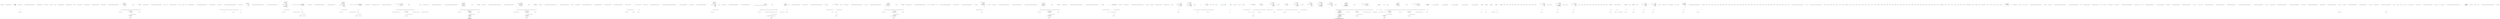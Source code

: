 digraph  {
n16 [label="Nancy.Hosting.NancyHttpRequestHandler", span=""];
n0 [cluster="Nancy.Hosting.NancyHttpRequestHandler.ProcessRequest(HttpContext)", label="Entry Nancy.Hosting.NancyHttpRequestHandler.ProcessRequest(HttpContext)", span="14-14"];
n1 [cluster="Nancy.Hosting.NancyHttpRequestHandler.ProcessRequest(HttpContext)", label="var engine = new NancyEngine(\r\n                CreateModuleLocator(),\r\n                new RouteResolver(),\r\n                application)", span="16-19"];
n2 [cluster="Nancy.Hosting.NancyHttpRequestHandler.ProcessRequest(HttpContext)", label="var wrappedContext = new HttpContextWrapper(context)", span="21-21"];
n6 [cluster="Nancy.NancyEngine.NancyEngine(Nancy.INancyModuleLocator, Nancy.Routing.IRouteResolver, Nancy.INancyApplication)", label="Entry Nancy.NancyEngine.NancyEngine(Nancy.INancyModuleLocator, Nancy.Routing.IRouteResolver, Nancy.INancyApplication)", span="20-20"];
n7 [cluster="Nancy.Hosting.NancyHttpRequestHandler.CreateModuleLocator()", label="Entry Nancy.Hosting.NancyHttpRequestHandler.CreateModuleLocator()", span="26-26"];
n8 [cluster="Nancy.Routing.RouteResolver.RouteResolver()", label="Entry Nancy.Routing.RouteResolver.RouteResolver()", span="10-10"];
n3 [cluster="Nancy.Hosting.NancyHttpRequestHandler.ProcessRequest(HttpContext)", label="var handler = new NancyHandler(engine)", span="22-22"];
n9 [cluster="HttpContextWrapper.cstr", label="Entry HttpContextWrapper.cstr", span=""];
n4 [cluster="Nancy.Hosting.NancyHttpRequestHandler.ProcessRequest(HttpContext)", label="handler.ProcessRequest(wrappedContext)", span="23-23"];
n10 [cluster="Nancy.Hosting.NancyHandler.NancyHandler(Nancy.INancyEngine)", label="Entry Nancy.Hosting.NancyHandler.NancyHandler(Nancy.INancyEngine)", span="9-9"];
n5 [cluster="Nancy.Hosting.NancyHttpRequestHandler.ProcessRequest(HttpContext)", label="Exit Nancy.Hosting.NancyHttpRequestHandler.ProcessRequest(HttpContext)", span="14-14"];
n11 [cluster="Unk.ProcessRequest", label="Entry Unk.ProcessRequest", span=""];
n12 [cluster="Nancy.Hosting.NancyHttpRequestHandler.CreateModuleLocator()", label="return new AppDomainModuleLocator(new DefaultModuleActivator());", span="28-28"];
n13 [cluster="Nancy.Hosting.NancyHttpRequestHandler.CreateModuleLocator()", label="Exit Nancy.Hosting.NancyHttpRequestHandler.CreateModuleLocator()", span="26-26"];
n14 [cluster="Nancy.AppDomainModuleLocator.AppDomainModuleLocator(Nancy.IModuleActivator)", label="Entry Nancy.AppDomainModuleLocator.AppDomainModuleLocator(Nancy.IModuleActivator)", span="18-18"];
n15 [cluster="Nancy.DefaultModuleActivator.DefaultModuleActivator()", label="Entry Nancy.DefaultModuleActivator.DefaultModuleActivator()", span="4-4"];
m0_305 [cluster="Nancy.Tests.Functional.Tests.ContentNegotiationFixture.Should_set_negotiated_status_code_to_response_when_set_as_integer()", file="ContentNegotiationFixture.cs", label="Entry Nancy.Tests.Functional.Tests.ContentNegotiationFixture.Should_set_negotiated_status_code_to_response_when_set_as_integer()", span="450-450"];
m0_306 [cluster="Nancy.Tests.Functional.Tests.ContentNegotiationFixture.Should_set_negotiated_status_code_to_response_when_set_as_integer()", file="ContentNegotiationFixture.cs", label="var browser = new Browser(with =>\r\n            {\r\n                with.ResponseProcessor<TestProcessor>();\r\n\r\n                with.Module(new ConfigurableNancyModule(x =>\r\n                {\r\n                    x.Get(''/'', CreateNegotiatedResponse(config =>\r\n                    {\r\n                        config.WithStatusCode(507);\r\n                    }));\r\n                }));\r\n            })", span="453-464"];
m0_307 [cluster="Nancy.Tests.Functional.Tests.ContentNegotiationFixture.Should_set_negotiated_status_code_to_response_when_set_as_integer()", file="ContentNegotiationFixture.cs", label="var response = browser.Get(''/'', with =>\r\n            {\r\n                with.Accept(''test/test'', 0.9m);\r\n            })", span="467-470"];
m0_308 [cluster="Nancy.Tests.Functional.Tests.ContentNegotiationFixture.Should_set_negotiated_status_code_to_response_when_set_as_integer()", file="ContentNegotiationFixture.cs", label="Assert.Equal(HttpStatusCode.InsufficientStorage, response.StatusCode)", span="473-473"];
m0_309 [cluster="Nancy.Tests.Functional.Tests.ContentNegotiationFixture.Should_set_negotiated_status_code_to_response_when_set_as_integer()", file="ContentNegotiationFixture.cs", label="Exit Nancy.Tests.Functional.Tests.ContentNegotiationFixture.Should_set_negotiated_status_code_to_response_when_set_as_integer()", span="450-450"];
m0_168 [cluster="string.Contains(string)", file="ContentNegotiationFixture.cs", label="Entry string.Contains(string)", span="0-0"];
m0_351 [cluster="Unk.Same", file="ContentNegotiationFixture.cs", label="Entry Unk.Same", span=""];
m0_8 [cluster="Nancy.Testing.Browser.Get(string, System.Action<Nancy.Testing.BrowserContext>)", file="ContentNegotiationFixture.cs", label="Entry Nancy.Testing.Browser.Get(string, System.Action<Nancy.Testing.BrowserContext>)", span="59-59"];
m0_399 [cluster="string.StartsWith(string)", file="ContentNegotiationFixture.cs", label="Entry string.StartsWith(string)", span="0-0"];
m0_120 [cluster="Unk.WithStatusDescription", file="ContentNegotiationFixture.cs", label="Entry Unk.WithStatusDescription", span=""];
m0_9 [cluster="Unk.Equal", file="ContentNegotiationFixture.cs", label="Entry Unk.Equal", span=""];
m0_95 [cluster="Nancy.Responses.Negotiation.NegotiationContext.NegotiationContext()", file="ContentNegotiationFixture.cs", label="Entry Nancy.Responses.Negotiation.NegotiationContext.NegotiationContext()", span="15-15"];
m0_284 [cluster="Nancy.Testing.ConfigurableBootstrapper.ConfigurableBootstrapperConfigurator.ResponseProcessors(params System.Type[])", file="ContentNegotiationFixture.cs", label="Entry Nancy.Testing.ConfigurableBootstrapper.ConfigurableBootstrapperConfigurator.ResponseProcessors(params System.Type[])", span="1225-1225"];
m0_97 [cluster="Nancy.Responses.Negotiation.Negotiator.WithHeader(string, string)", file="ContentNegotiationFixture.cs", label="Entry Nancy.Responses.Negotiation.Negotiator.WithHeader(string, string)", span="45-45"];
m0_226 [cluster="Nancy.Tests.Functional.Tests.ContentNegotiationFixture.CreateNegotiatedResponse(System.Action<Nancy.Responses.Negotiation.Negotiator>)", file="ContentNegotiationFixture.cs", label="Entry Nancy.Tests.Functional.Tests.ContentNegotiationFixture.CreateNegotiatedResponse(System.Action<Nancy.Responses.Negotiation.Negotiator>)", span="621-621"];
m0_441 [cluster="Nancy.Tests.Functional.Tests.ContentNegotiationFixture.CreateNegotiatedResponse(System.Action<Nancy.Responses.Negotiation.Negotiator>)", file="ContentNegotiationFixture.cs", label="return (parameters, module) =>\r\n                {\r\n                    var negotiator = new Negotiator(module.Context);\r\n\r\n                    if (action != null)\r\n                    {\r\n                        action.Invoke(negotiator);\r\n                    }\r\n\r\n                    return negotiator;\r\n                };", span="623-633"];
m0_442 [cluster="Nancy.Tests.Functional.Tests.ContentNegotiationFixture.CreateNegotiatedResponse(System.Action<Nancy.Responses.Negotiation.Negotiator>)", file="ContentNegotiationFixture.cs", label="Exit Nancy.Tests.Functional.Tests.ContentNegotiationFixture.CreateNegotiatedResponse(System.Action<Nancy.Responses.Negotiation.Negotiator>)", span="621-621"];
m0_162 [cluster="Nancy.Tests.Functional.Tests.ContentNegotiationFixture.Should_boost_html_priority_if_set_to_the_same_priority_as_others()", file="ContentNegotiationFixture.cs", label="Entry Nancy.Tests.Functional.Tests.ContentNegotiationFixture.Should_boost_html_priority_if_set_to_the_same_priority_as_others()", span="246-246"];
m0_163 [cluster="Nancy.Tests.Functional.Tests.ContentNegotiationFixture.Should_boost_html_priority_if_set_to_the_same_priority_as_others()", file="ContentNegotiationFixture.cs", label="var browser = new Browser(with =>\r\n            {\r\n                with.ResponseProcessor<TestProcessor>();\r\n\r\n                with.Module(new ConfigurableNancyModule(x =>\r\n                {\r\n                    x.Get(''/'', (parameters, module) =>\r\n                    {\r\n                        var context =\r\n                            new NancyContext { NegotiationContext = new NegotiationContext() };\r\n\r\n                        var negotiator =\r\n                            new Negotiator(context);\r\n\r\n                        negotiator.WithAllowedMediaRange(''application/xml'');\r\n                        negotiator.WithAllowedMediaRange(''text/html'');\r\n\r\n                        return negotiator;\r\n                    });\r\n                }));\r\n            })", span="249-269"];
m0_164 [cluster="Nancy.Tests.Functional.Tests.ContentNegotiationFixture.Should_boost_html_priority_if_set_to_the_same_priority_as_others()", file="ContentNegotiationFixture.cs", label="var response = browser.Get(''/'', with =>\r\n            {\r\n                with.Header(''User-Agent'', ''Mozilla/5.0 (Windows; U; Windows NT 5.1; ru-RU) AppleWebKit/533.19.4 (KHTML, like Gecko) Version/5.0.3 Safari/533.19.4'');\r\n                with.Accept(''application/xml'', 0.9m);\r\n                with.Accept(''text/html'', 0.9m);\r\n            })", span="272-277"];
m0_165 [cluster="Nancy.Tests.Functional.Tests.ContentNegotiationFixture.Should_boost_html_priority_if_set_to_the_same_priority_as_others()", file="ContentNegotiationFixture.cs", label="Assert.Equal(HttpStatusCode.OK, response.StatusCode)", span="280-280"];
m0_166 [cluster="Nancy.Tests.Functional.Tests.ContentNegotiationFixture.Should_boost_html_priority_if_set_to_the_same_priority_as_others()", file="ContentNegotiationFixture.cs", label="Assert.True(response.Body.AsString().Contains(''text/html''), ''Media type mismatch'')", span="281-281"];
m0_167 [cluster="Nancy.Tests.Functional.Tests.ContentNegotiationFixture.Should_boost_html_priority_if_set_to_the_same_priority_as_others()", file="ContentNegotiationFixture.cs", label="Exit Nancy.Tests.Functional.Tests.ContentNegotiationFixture.Should_boost_html_priority_if_set_to_the_same_priority_as_others()", span="246-246"];
m0_191 [cluster="Nancy.Tests.Functional.Tests.ContentNegotiationFixture.Should_override_with_extension()", file="ContentNegotiationFixture.cs", label="Entry Nancy.Tests.Functional.Tests.ContentNegotiationFixture.Should_override_with_extension()", span="285-285"];
m0_192 [cluster="Nancy.Tests.Functional.Tests.ContentNegotiationFixture.Should_override_with_extension()", file="ContentNegotiationFixture.cs", label="var browser = new Browser(with =>\r\n            {\r\n                with.ResponseProcessor<TestProcessor>();\r\n\r\n                with.Module(new ConfigurableNancyModule(x =>\r\n                {\r\n                    x.Get(''/test'', (parameters, module) =>\r\n                    {\r\n                        var context =\r\n                            new NancyContext { NegotiationContext = new NegotiationContext() };\r\n\r\n                        var negotiator =\r\n                            new Negotiator(context);\r\n\r\n                        return negotiator;\r\n                    });\r\n                }));\r\n            })", span="288-305"];
m0_193 [cluster="Nancy.Tests.Functional.Tests.ContentNegotiationFixture.Should_override_with_extension()", file="ContentNegotiationFixture.cs", label="var response = browser.Get(''/test.foo'', with =>\r\n            {\r\n                with.Header(''User-Agent'', ''Mozilla/5.0 (Windows; U; Windows NT 5.1; ru-RU) AppleWebKit/533.19.4 (KHTML, like Gecko) Version/5.0.3 Safari/533.19.4'');\r\n                with.Accept(''application/xml'', 0.9m);\r\n                with.Accept(''text/html'', 0.9m);\r\n            })", span="308-313"];
m0_194 [cluster="Nancy.Tests.Functional.Tests.ContentNegotiationFixture.Should_override_with_extension()", file="ContentNegotiationFixture.cs", label="Assert.Equal(HttpStatusCode.OK, response.StatusCode)", span="316-316"];
m0_195 [cluster="Nancy.Tests.Functional.Tests.ContentNegotiationFixture.Should_override_with_extension()", file="ContentNegotiationFixture.cs", label="Assert.True(response.Body.AsString().Contains(''foo/bar''), ''Media type mismatch'')", span="317-317"];
m0_196 [cluster="Nancy.Tests.Functional.Tests.ContentNegotiationFixture.Should_override_with_extension()", file="ContentNegotiationFixture.cs", label="Exit Nancy.Tests.Functional.Tests.ContentNegotiationFixture.Should_override_with_extension()", span="285-285"];
m0_291 [cluster="Nancy.Tests.Functional.Tests.ContentNegotiationFixture.Should_add_link_header_for_matching_response_processors()", file="ContentNegotiationFixture.cs", label="Entry Nancy.Tests.Functional.Tests.ContentNegotiationFixture.Should_add_link_header_for_matching_response_processors()", span="427-427"];
m0_292 [cluster="Nancy.Tests.Functional.Tests.ContentNegotiationFixture.Should_add_link_header_for_matching_response_processors()", file="ContentNegotiationFixture.cs", label="var browser = new Browser(with =>\r\n            {\r\n                with.ResponseProcessors(typeof(XmlProcessor), typeof(JsonProcessor), typeof(TestProcessor));\r\n\r\n                with.Module(new ConfigurableNancyModule(x =>\r\n                {\r\n                    x.Get(''/'', CreateNegotiatedResponse());\r\n                }));\r\n            })", span="430-438"];
m0_293 [cluster="Nancy.Tests.Functional.Tests.ContentNegotiationFixture.Should_add_link_header_for_matching_response_processors()", file="ContentNegotiationFixture.cs", label="var response = browser.Get(''/'')", span="441-441"];
m0_294 [cluster="Nancy.Tests.Functional.Tests.ContentNegotiationFixture.Should_add_link_header_for_matching_response_processors()", file="ContentNegotiationFixture.cs", label="Assert.True(response.Headers[''Link''].Contains(@''</.foo>; rel=''''foo/bar''''''))", span="444-444"];
m0_295 [cluster="Nancy.Tests.Functional.Tests.ContentNegotiationFixture.Should_add_link_header_for_matching_response_processors()", file="ContentNegotiationFixture.cs", label="Assert.True(response.Headers[''Link''].Contains(@''</.json>; rel=''''application/json''''''))", span="445-445"];
m0_296 [cluster="Nancy.Tests.Functional.Tests.ContentNegotiationFixture.Should_add_link_header_for_matching_response_processors()", file="ContentNegotiationFixture.cs", label="Assert.True(response.Headers[''Link''].Contains(@''</.xml>; rel=''''application/xml''''''))", span="446-446"];
m0_297 [cluster="Nancy.Tests.Functional.Tests.ContentNegotiationFixture.Should_add_link_header_for_matching_response_processors()", file="ContentNegotiationFixture.cs", label="Exit Nancy.Tests.Functional.Tests.ContentNegotiationFixture.Should_add_link_header_for_matching_response_processors()", span="427-427"];
m0_233 [cluster="Nancy.Tests.Functional.Tests.ContentNegotiationFixture.Should_return_that_contains_default_model_when_no_media_range_specific_model_was_declared()", file="ContentNegotiationFixture.cs", label="Entry Nancy.Tests.Functional.Tests.ContentNegotiationFixture.Should_return_that_contains_default_model_when_no_media_range_specific_model_was_declared()", span="348-348"];
m0_234 [cluster="Nancy.Tests.Functional.Tests.ContentNegotiationFixture.Should_return_that_contains_default_model_when_no_media_range_specific_model_was_declared()", file="ContentNegotiationFixture.cs", label="var browser = new Browser(with =>\r\n            {\r\n                with.ResponseProcessor<ModelProcessor>();\r\n\r\n                with.Module(new ConfigurableNancyModule(x =>\r\n                {\r\n                    x.Get(''/'', CreateNegotiatedResponse(config =>\r\n                    {\r\n                        config.WithModel(''the model'');\r\n                        config.WithAllowedMediaRange(''test/test'');\r\n                    }));\r\n                }));\r\n            })", span="351-363"];
m0_235 [cluster="Nancy.Tests.Functional.Tests.ContentNegotiationFixture.Should_return_that_contains_default_model_when_no_media_range_specific_model_was_declared()", file="ContentNegotiationFixture.cs", label="var response = browser.Get(''/'', with =>\r\n            {\r\n                with.Accept(''test/test'', 0.9m);\r\n            })", span="366-369"];
m0_236 [cluster="Nancy.Tests.Functional.Tests.ContentNegotiationFixture.Should_return_that_contains_default_model_when_no_media_range_specific_model_was_declared()", file="ContentNegotiationFixture.cs", label="Assert.Equal(''the model'', response.Body.AsString())", span="372-372"];
m0_237 [cluster="Nancy.Tests.Functional.Tests.ContentNegotiationFixture.Should_return_that_contains_default_model_when_no_media_range_specific_model_was_declared()", file="ContentNegotiationFixture.cs", label="Exit Nancy.Tests.Functional.Tests.ContentNegotiationFixture.Should_return_that_contains_default_model_when_no_media_range_specific_model_was_declared()", span="348-348"];
m0_393 [cluster="Nancy.Tests.Functional.Tests.ContentNegotiationFixture.Should_use_next_processor_if_processor_returns_null()", file="ContentNegotiationFixture.cs", label="Entry Nancy.Tests.Functional.Tests.ContentNegotiationFixture.Should_use_next_processor_if_processor_returns_null()", span="558-558"];
m0_394 [cluster="Nancy.Tests.Functional.Tests.ContentNegotiationFixture.Should_use_next_processor_if_processor_returns_null()", file="ContentNegotiationFixture.cs", label="var browser = new Browser(with =>\r\n                {\r\n                with.ResponseProcessors(typeof(NullProcessor), typeof(TestProcessor));\r\n\r\n                with.Module(new ConfigurableNancyModule(x =>\r\n                {\r\n                    x.Get(''/test'', CreateNegotiatedResponse(config =>\r\n                    {\r\n                        config.WithAllowedMediaRange(''application/xml'');\r\n                    }));\r\n                }));\r\n            })", span="561-572"];
m0_395 [cluster="Nancy.Tests.Functional.Tests.ContentNegotiationFixture.Should_use_next_processor_if_processor_returns_null()", file="ContentNegotiationFixture.cs", label="var response = browser.Get(''/test'', with =>\r\n            {\r\n                with.Accept(''application/xml'', 0.9m);\r\n            })", span="575-578"];
m0_396 [cluster="Nancy.Tests.Functional.Tests.ContentNegotiationFixture.Should_use_next_processor_if_processor_returns_null()", file="ContentNegotiationFixture.cs", label="var bodyResult = response.Body.AsString()", span="581-581"];
m0_397 [cluster="Nancy.Tests.Functional.Tests.ContentNegotiationFixture.Should_use_next_processor_if_processor_returns_null()", file="ContentNegotiationFixture.cs", label="Assert.True(bodyResult.StartsWith(''application/xml''), string.Format(''Body should have started with 'application/xml' but was actually '{0}''', bodyResult))", span="582-582"];
m0_398 [cluster="Nancy.Tests.Functional.Tests.ContentNegotiationFixture.Should_use_next_processor_if_processor_returns_null()", file="ContentNegotiationFixture.cs", label="Exit Nancy.Tests.Functional.Tests.ContentNegotiationFixture.Should_use_next_processor_if_processor_returns_null()", span="558-558"];
m0_400 [cluster="string.Format(string, object)", file="ContentNegotiationFixture.cs", label="Entry string.Format(string, object)", span="0-0"];
m0_386 [cluster="Nancy.Responses.Negotiation.Negotiator.WithView(string)", file="ContentNegotiationFixture.cs", label="Entry Nancy.Responses.Negotiation.Negotiator.WithView(string)", span="148-148"];
m0_20 [cluster="Nancy.Testing.ConfigurableBootstrapper.ConfigurableBootstrapperConfigurator.Module(Nancy.INancyModule)", file="ContentNegotiationFixture.cs", label="Entry Nancy.Testing.ConfigurableBootstrapper.ConfigurableBootstrapperConfigurator.Module(Nancy.INancyModule)", span="817-817"];
m0_437 [cluster="Nancy.Testing.ConfigurableBootstrapper.ConfigurableBootstrapperConfigurator.Module<T>()", file="ContentNegotiationFixture.cs", label="Entry Nancy.Testing.ConfigurableBootstrapper.ConfigurableBootstrapperConfigurator.Module<T>()", span="807-807"];
m0_339 [cluster="Nancy.Responses.Negotiation.Negotiator.WithStatusCode(Nancy.HttpStatusCode)", file="ContentNegotiationFixture.cs", label="Entry Nancy.Responses.Negotiation.Negotiator.WithStatusCode(Nancy.HttpStatusCode)", span="202-202"];
m0_429 [cluster="Nancy.Tests.Functional.Tests.ContentNegotiationFixture.Should_not_try_and_serve_view_with_invalid_name()", file="ContentNegotiationFixture.cs", label="Entry Nancy.Tests.Functional.Tests.ContentNegotiationFixture.Should_not_try_and_serve_view_with_invalid_name()", span="612-612"];
m0_430 [cluster="Nancy.Tests.Functional.Tests.ContentNegotiationFixture.Should_not_try_and_serve_view_with_invalid_name()", file="ContentNegotiationFixture.cs", label="var browser = new Browser(with => with.Module<NegotiationModule>())", span="614-614"];
m0_431 [cluster="Nancy.Tests.Functional.Tests.ContentNegotiationFixture.Should_not_try_and_serve_view_with_invalid_name()", file="ContentNegotiationFixture.cs", label="var result = Record.Exception(() => browser.Get(''/invalid-view-name''))", span="616-616"];
m0_432 [cluster="Nancy.Tests.Functional.Tests.ContentNegotiationFixture.Should_not_try_and_serve_view_with_invalid_name()", file="ContentNegotiationFixture.cs", label="Assert.True(result.ToString().Contains(''Unable to locate view''))", span="618-618"];
m0_433 [cluster="Nancy.Tests.Functional.Tests.ContentNegotiationFixture.Should_not_try_and_serve_view_with_invalid_name()", file="ContentNegotiationFixture.cs", label="Exit Nancy.Tests.Functional.Tests.ContentNegotiationFixture.Should_not_try_and_serve_view_with_invalid_name()", span="612-612"];
m0_6 [cluster="Nancy.Testing.ConfigurableNancyModule.ConfigurableNancyModule(System.Action<Nancy.Testing.ConfigurableNancyModule.ConfigurableNancyModuleConfigurator>)", file="ContentNegotiationFixture.cs", label="Entry Nancy.Testing.ConfigurableNancyModule.ConfigurableNancyModule(System.Action<Nancy.Testing.ConfigurableNancyModule.ConfigurableNancyModuleConfigurator>)", span="20-20"];
m0_190 [cluster="Nancy.Testing.BrowserContext.Accept(Nancy.Responses.Negotiation.MediaRange, decimal)", file="ContentNegotiationFixture.cs", label="Entry Nancy.Testing.BrowserContext.Accept(Nancy.Responses.Negotiation.MediaRange, decimal)", span="177-177"];
m0_27 [cluster="Nancy.Testing.BrowserResponseBodyWrapper.AsString()", file="ContentNegotiationFixture.cs", label="Entry Nancy.Testing.BrowserResponseBodyWrapper.AsString()", span="30-30"];
m0_145 [cluster="Nancy.Tests.Functional.Tests.ContentNegotiationFixture.Should_apply_default_accept_when_no_accept_header_sent()", file="ContentNegotiationFixture.cs", label="Entry Nancy.Tests.Functional.Tests.ContentNegotiationFixture.Should_apply_default_accept_when_no_accept_header_sent()", span="216-216"];
m0_146 [cluster="Nancy.Tests.Functional.Tests.ContentNegotiationFixture.Should_apply_default_accept_when_no_accept_header_sent()", file="ContentNegotiationFixture.cs", label="var browser = new Browser(with =>\r\n            {\r\n                with.ResponseProcessor<TestProcessor>();\r\n\r\n                with.Module(new ConfigurableNancyModule(x =>\r\n                {\r\n                    x.Get(''/'', (parameters, module) =>\r\n                    {\r\n                        var context =\r\n                            new NancyContext { NegotiationContext = new NegotiationContext() };\r\n\r\n                        var negotiator =\r\n                            new Negotiator(context);\r\n\r\n                        return negotiator;\r\n                    });\r\n                }));\r\n            })", span="219-236"];
m0_147 [cluster="Nancy.Tests.Functional.Tests.ContentNegotiationFixture.Should_apply_default_accept_when_no_accept_header_sent()", file="ContentNegotiationFixture.cs", label="var response = browser.Get(''/'')", span="239-239"];
m0_148 [cluster="Nancy.Tests.Functional.Tests.ContentNegotiationFixture.Should_apply_default_accept_when_no_accept_header_sent()", file="ContentNegotiationFixture.cs", label="Assert.Equal(HttpStatusCode.OK, response.StatusCode)", span="242-242"];
m0_149 [cluster="Nancy.Tests.Functional.Tests.ContentNegotiationFixture.Should_apply_default_accept_when_no_accept_header_sent()", file="ContentNegotiationFixture.cs", label="Exit Nancy.Tests.Functional.Tests.ContentNegotiationFixture.Should_apply_default_accept_when_no_accept_header_sent()", span="216-216"];
m0_366 [cluster="Nancy.Tests.Functional.Tests.ContentNegotiationFixture.Should_throw_exception_if_view_location_fails()", file="ContentNegotiationFixture.cs", label="Entry Nancy.Tests.Functional.Tests.ContentNegotiationFixture.Should_throw_exception_if_view_location_fails()", span="534-534"];
m0_367 [cluster="Nancy.Tests.Functional.Tests.ContentNegotiationFixture.Should_throw_exception_if_view_location_fails()", file="ContentNegotiationFixture.cs", label="var browser = new Browser(with =>\r\n            {\r\n                with.ResponseProcessor<ViewProcessor>();\r\n\r\n                with.Module(new ConfigurableNancyModule(x => x.Get(''/FakeModuleInvalidViewName'', CreateNegotiatedResponse(neg => neg.WithView(''blahblahblah'')))));\r\n            })", span="536-541"];
m0_368 [cluster="Nancy.Tests.Functional.Tests.ContentNegotiationFixture.Should_throw_exception_if_view_location_fails()", file="ContentNegotiationFixture.cs", label="var result = Record.Exception(() =>\r\n                {\r\n                    var response = browser.Get(\r\n                        ''/FakeModuleInvalidViewName'',\r\n                        with =>\r\n                            { with.Accept(''text/html'', 1.0m); });\r\n                })", span="544-550"];
m0_369 [cluster="Nancy.Tests.Functional.Tests.ContentNegotiationFixture.Should_throw_exception_if_view_location_fails()", file="ContentNegotiationFixture.cs", label="Assert.NotNull(result)", span="553-553"];
m0_370 [cluster="Nancy.Tests.Functional.Tests.ContentNegotiationFixture.Should_throw_exception_if_view_location_fails()", file="ContentNegotiationFixture.cs", label="Assert.Contains(''Unable to locate view'', result.ToString())", span="554-554"];
m0_371 [cluster="Nancy.Tests.Functional.Tests.ContentNegotiationFixture.Should_throw_exception_if_view_location_fails()", file="ContentNegotiationFixture.cs", label="Exit Nancy.Tests.Functional.Tests.ContentNegotiationFixture.Should_throw_exception_if_view_location_fails()", span="534-534"];
m0_320 [cluster="Nancy.Responses.Negotiation.Negotiator.WithStatusCode(int)", file="ContentNegotiationFixture.cs", label="Entry Nancy.Responses.Negotiation.Negotiator.WithStatusCode(int)", span="190-190"];
m0_0 [cluster="Nancy.Tests.Functional.Tests.ContentNegotiationFixture.Should_return_int_value_from_get_route_as_response_with_status_code_set_to_value()", file="ContentNegotiationFixture.cs", label="Entry Nancy.Tests.Functional.Tests.ContentNegotiationFixture.Should_return_int_value_from_get_route_as_response_with_status_code_set_to_value()", span="18-18"];
m0_2 [cluster="Nancy.Tests.Functional.Tests.ContentNegotiationFixture.Should_return_int_value_from_get_route_as_response_with_status_code_set_to_value()", file="ContentNegotiationFixture.cs", label="var browser = new Browser(with =>\r\n            {\r\n                with.Module(module);\r\n            })", span="26-29"];
m0_3 [cluster="Nancy.Tests.Functional.Tests.ContentNegotiationFixture.Should_return_int_value_from_get_route_as_response_with_status_code_set_to_value()", file="ContentNegotiationFixture.cs", label="var response = browser.Get(''/int'')", span="32-32"];
m0_4 [cluster="Nancy.Tests.Functional.Tests.ContentNegotiationFixture.Should_return_int_value_from_get_route_as_response_with_status_code_set_to_value()", file="ContentNegotiationFixture.cs", label="Assert.Equal((HttpStatusCode)200, response.StatusCode)", span="35-35"];
m0_1 [cluster="Nancy.Tests.Functional.Tests.ContentNegotiationFixture.Should_return_int_value_from_get_route_as_response_with_status_code_set_to_value()", file="ContentNegotiationFixture.cs", label="var module = new ConfigurableNancyModule(with =>\r\n            {\r\n                with.Get(''/int'', (x,m) => 200);\r\n            })", span="21-24"];
m0_5 [cluster="Nancy.Tests.Functional.Tests.ContentNegotiationFixture.Should_return_int_value_from_get_route_as_response_with_status_code_set_to_value()", file="ContentNegotiationFixture.cs", label="Exit Nancy.Tests.Functional.Tests.ContentNegotiationFixture.Should_return_int_value_from_get_route_as_response_with_status_code_set_to_value()", span="18-18"];
m0_449 [cluster="System.Action<T>.Invoke(T)", file="ContentNegotiationFixture.cs", label="Entry System.Action<T>.Invoke(T)", span="0-0"];
m0_324 [cluster="Nancy.Tests.Functional.Tests.ContentNegotiationFixture.Should_set_negotiated_status_code_to_response_when_set_as_httpstatuscode()", file="ContentNegotiationFixture.cs", label="Entry Nancy.Tests.Functional.Tests.ContentNegotiationFixture.Should_set_negotiated_status_code_to_response_when_set_as_httpstatuscode()", span="477-477"];
m0_325 [cluster="Nancy.Tests.Functional.Tests.ContentNegotiationFixture.Should_set_negotiated_status_code_to_response_when_set_as_httpstatuscode()", file="ContentNegotiationFixture.cs", label="var browser = new Browser(with =>\r\n            {\r\n                with.ResponseProcessor<TestProcessor>();\r\n\r\n                with.Module(new ConfigurableNancyModule(x =>\r\n                {\r\n                    x.Get(''/'', CreateNegotiatedResponse(config =>\r\n                    {\r\n                        config.WithStatusCode(HttpStatusCode.InsufficientStorage);\r\n                    }));\r\n                }));\r\n            })", span="480-491"];
m0_326 [cluster="Nancy.Tests.Functional.Tests.ContentNegotiationFixture.Should_set_negotiated_status_code_to_response_when_set_as_httpstatuscode()", file="ContentNegotiationFixture.cs", label="var response = browser.Get(''/'', with =>\r\n            {\r\n                with.Accept(''test/test'', 0.9m);\r\n            })", span="494-497"];
m0_327 [cluster="Nancy.Tests.Functional.Tests.ContentNegotiationFixture.Should_set_negotiated_status_code_to_response_when_set_as_httpstatuscode()", file="ContentNegotiationFixture.cs", label="Assert.Equal(HttpStatusCode.InsufficientStorage, response.StatusCode)", span="500-500"];
m0_328 [cluster="Nancy.Tests.Functional.Tests.ContentNegotiationFixture.Should_set_negotiated_status_code_to_response_when_set_as_httpstatuscode()", file="ContentNegotiationFixture.cs", label="Exit Nancy.Tests.Functional.Tests.ContentNegotiationFixture.Should_set_negotiated_status_code_to_response_when_set_as_httpstatuscode()", span="477-477"];
m0_374 [cluster="Unk.ToString", file="ContentNegotiationFixture.cs", label="Entry Unk.ToString", span=""];
m0_71 [cluster="System.IO.StreamWriter.StreamWriter(System.IO.Stream)", file="ContentNegotiationFixture.cs", label="Entry System.IO.StreamWriter.StreamWriter(System.IO.Stream)", span="0-0"];
m0_373 [cluster="Unk.NotNull", file="ContentNegotiationFixture.cs", label="Entry Unk.NotNull", span=""];
m0_7 [cluster="Nancy.Testing.Browser.Browser(System.Action<Nancy.Testing.ConfigurableBootstrapper.ConfigurableBootstrapperConfigurator>)", file="ContentNegotiationFixture.cs", label="Entry Nancy.Testing.Browser.Browser(System.Action<Nancy.Testing.ConfigurableBootstrapper.ConfigurableBootstrapperConfigurator>)", span="26-26"];
m0_140 [cluster="Nancy.Responses.Negotiation.Negotiator.WithContentType(string)", file="ContentNegotiationFixture.cs", label="Entry Nancy.Responses.Negotiation.Negotiator.WithContentType(string)", span="56-56"];
m0_52 [cluster="Nancy.Tests.Functional.Tests.ContentNegotiationFixture.Should_return_action_value_as_response_with_content_set_as_value()", file="ContentNegotiationFixture.cs", label="Entry Nancy.Tests.Functional.Tests.ContentNegotiationFixture.Should_return_action_value_as_response_with_content_set_as_value()", span="81-81"];
m0_54 [cluster="Nancy.Tests.Functional.Tests.ContentNegotiationFixture.Should_return_action_value_as_response_with_content_set_as_value()", file="ContentNegotiationFixture.cs", label="var browser = new Browser(with =>\r\n            {\r\n                with.Module(module);\r\n            })", span="101-104"];
m0_55 [cluster="Nancy.Tests.Functional.Tests.ContentNegotiationFixture.Should_return_action_value_as_response_with_content_set_as_value()", file="ContentNegotiationFixture.cs", label="var response = browser.Get(''/action'')", span="107-107"];
m0_56 [cluster="Nancy.Tests.Functional.Tests.ContentNegotiationFixture.Should_return_action_value_as_response_with_content_set_as_value()", file="ContentNegotiationFixture.cs", label="Assert.Equal(''Hiya Nancy!'', response.Body.AsString())", span="110-110"];
m0_53 [cluster="Nancy.Tests.Functional.Tests.ContentNegotiationFixture.Should_return_action_value_as_response_with_content_set_as_value()", file="ContentNegotiationFixture.cs", label="var module = new ConfigurableNancyModule(with =>\r\n            {\r\n                with.Get(''/action'', (x, m) =>\r\n                {\r\n                    Action<Stream> result = stream =>\r\n                    {\r\n                        var wrapper = new UnclosableStreamWrapper(stream);\r\n                        using (var writer = new StreamWriter(wrapper))\r\n                        {\r\n                            writer.Write(''Hiya Nancy!'');\r\n                        }\r\n                    };\r\n\r\n                    return result;\r\n                });\r\n            })", span="84-99"];
m0_57 [cluster="Nancy.Tests.Functional.Tests.ContentNegotiationFixture.Should_return_action_value_as_response_with_content_set_as_value()", file="ContentNegotiationFixture.cs", label="Exit Nancy.Tests.Functional.Tests.ContentNegotiationFixture.Should_return_action_value_as_response_with_content_set_as_value()", span="81-81"];
m0_183 [cluster="Nancy.Responses.Negotiation.Negotiator.WithAllowedMediaRange(Nancy.Responses.Negotiation.MediaRange)", file="ContentNegotiationFixture.cs", label="Entry Nancy.Responses.Negotiation.Negotiator.WithAllowedMediaRange(Nancy.Responses.Negotiation.MediaRange)", span="113-113"];
m0_214 [cluster="Nancy.Tests.Functional.Tests.ContentNegotiationFixture.Should_response_with_notacceptable_when_route_does_not_allow_any_of_the_accepted_formats()", file="ContentNegotiationFixture.cs", label="Entry Nancy.Tests.Functional.Tests.ContentNegotiationFixture.Should_response_with_notacceptable_when_route_does_not_allow_any_of_the_accepted_formats()", span="321-321"];
m0_215 [cluster="Nancy.Tests.Functional.Tests.ContentNegotiationFixture.Should_response_with_notacceptable_when_route_does_not_allow_any_of_the_accepted_formats()", file="ContentNegotiationFixture.cs", label="var browser = new Browser(with =>\r\n            {\r\n                with.ResponseProcessor<TestProcessor>();\r\n\r\n                with.Module(new ConfigurableNancyModule(x =>\r\n                {\r\n                    x.Get(''/test'', CreateNegotiatedResponse(config =>\r\n                    {\r\n                        config.WithAllowedMediaRange(''application/xml'');\r\n                    }));\r\n                }));\r\n            })", span="324-335"];
m0_216 [cluster="Nancy.Tests.Functional.Tests.ContentNegotiationFixture.Should_response_with_notacceptable_when_route_does_not_allow_any_of_the_accepted_formats()", file="ContentNegotiationFixture.cs", label="var response = browser.Get(''/test'', with =>\r\n            {\r\n                with.Accept(''foo/bar'', 0.9m);\r\n            })", span="338-341"];
m0_217 [cluster="Nancy.Tests.Functional.Tests.ContentNegotiationFixture.Should_response_with_notacceptable_when_route_does_not_allow_any_of_the_accepted_formats()", file="ContentNegotiationFixture.cs", label="Assert.Equal(HttpStatusCode.NotAcceptable, response.StatusCode)", span="344-344"];
m0_218 [cluster="Nancy.Tests.Functional.Tests.ContentNegotiationFixture.Should_response_with_notacceptable_when_route_does_not_allow_any_of_the_accepted_formats()", file="ContentNegotiationFixture.cs", label="Exit Nancy.Tests.Functional.Tests.ContentNegotiationFixture.Should_response_with_notacceptable_when_route_does_not_allow_any_of_the_accepted_formats()", span="321-321"];
m0_37 [cluster="Nancy.Tests.Functional.Tests.ContentNegotiationFixture.Should_return_httpstatuscode_value_from_get_route_as_response_with_content_set_as_value()", file="ContentNegotiationFixture.cs", label="Entry Nancy.Tests.Functional.Tests.ContentNegotiationFixture.Should_return_httpstatuscode_value_from_get_route_as_response_with_content_set_as_value()", span="60-60"];
m0_39 [cluster="Nancy.Tests.Functional.Tests.ContentNegotiationFixture.Should_return_httpstatuscode_value_from_get_route_as_response_with_content_set_as_value()", file="ContentNegotiationFixture.cs", label="var browser = new Browser(with =>\r\n            {\r\n                with.Module(module);\r\n            })", span="68-71"];
m0_40 [cluster="Nancy.Tests.Functional.Tests.ContentNegotiationFixture.Should_return_httpstatuscode_value_from_get_route_as_response_with_content_set_as_value()", file="ContentNegotiationFixture.cs", label="var response = browser.Get(''/httpstatuscode'')", span="74-74"];
m0_41 [cluster="Nancy.Tests.Functional.Tests.ContentNegotiationFixture.Should_return_httpstatuscode_value_from_get_route_as_response_with_content_set_as_value()", file="ContentNegotiationFixture.cs", label="Assert.Equal(HttpStatusCode.Accepted, response.StatusCode)", span="77-77"];
m0_38 [cluster="Nancy.Tests.Functional.Tests.ContentNegotiationFixture.Should_return_httpstatuscode_value_from_get_route_as_response_with_content_set_as_value()", file="ContentNegotiationFixture.cs", label="var module = new ConfigurableNancyModule(with =>\r\n            {\r\n                with.Get(''/httpstatuscode'', (x, m) => HttpStatusCode.Accepted);\r\n            })", span="63-66"];
m0_42 [cluster="Nancy.Tests.Functional.Tests.ContentNegotiationFixture.Should_return_httpstatuscode_value_from_get_route_as_response_with_content_set_as_value()", file="ContentNegotiationFixture.cs", label="Exit Nancy.Tests.Functional.Tests.ContentNegotiationFixture.Should_return_httpstatuscode_value_from_get_route_as_response_with_content_set_as_value()", span="60-60"];
m0_109 [cluster="ConfigurableNancyModule.cstr", file="ContentNegotiationFixture.cs", label="Entry ConfigurableNancyModule.cstr", span=""];
m0_94 [cluster="Nancy.NancyContext.NancyContext()", file="ContentNegotiationFixture.cs", label="Entry Nancy.NancyContext.NancyContext()", span="25-25"];
m0_83 [cluster="System.Collections.Generic.IDictionary<TKey, TValue>.ContainsKey(TKey)", file="ContentNegotiationFixture.cs", label="Entry System.Collections.Generic.IDictionary<TKey, TValue>.ContainsKey(TKey)", span="0-0"];
m0_350 [cluster="System.Collections.Generic.IEnumerable<TSource>.First<TSource>()", file="ContentNegotiationFixture.cs", label="Entry System.Collections.Generic.IEnumerable<TSource>.First<TSource>()", span="0-0"];
m0_65 [cluster="lambda expression", file="ContentNegotiationFixture.cs", label="Entry lambda expression", span="88-95"];
m0_111 [cluster="lambda expression", color=green, community=1, file="ContentNegotiationFixture.cs", label="with.Get(''/customStatus'', (x, m) =>\r\n                {\r\n                    var context =\r\n                        new NancyContext { NegotiationContext = new NegotiationContext() };\r\n\r\n                    var negotiator =\r\n                        new Negotiator(context);\r\n                    negotiator.WithStatusDescription(''The test is passing!'');\r\n\r\n                    return negotiator;\r\n                })", prediction=0, span="154-164"];
m0_123 [cluster="lambda expression", color=green, community=0, file="ContentNegotiationFixture.cs", label="with.Module(module)", prediction=1, span="171-171"];
m0_122 [cluster="lambda expression", color=green, community=0, file="ContentNegotiationFixture.cs", label="with.ResponseProcessor<TestProcessor>()", prediction=1, span="169-169"];
m0_110 [cluster="lambda expression", file="ContentNegotiationFixture.cs", label="Entry lambda expression", span="152-165"];
m0_112 [cluster="lambda expression", file="ContentNegotiationFixture.cs", label="Exit lambda expression", span="152-165"];
m0_114 [cluster="lambda expression", file="ContentNegotiationFixture.cs", label="Entry lambda expression", span="154-164"];
m0_121 [cluster="lambda expression", file="ContentNegotiationFixture.cs", label="Entry lambda expression", span="167-172"];
m0_124 [cluster="lambda expression", file="ContentNegotiationFixture.cs", label="Exit lambda expression", span="167-172"];
m0_115 [cluster="lambda expression", color=green, community=1, file="ContentNegotiationFixture.cs", label="var context =\r\n                        new NancyContext { NegotiationContext = new NegotiationContext() }", prediction=3, span="156-157"];
m0_116 [cluster="lambda expression", color=green, community=1, file="ContentNegotiationFixture.cs", label="var negotiator =\r\n                        new Negotiator(context)", prediction=4, span="159-160"];
m0_117 [cluster="lambda expression", color=green, community=0, file="ContentNegotiationFixture.cs", label="negotiator.WithStatusDescription(''The test is passing!'')", prediction=5, span="161-161"];
m0_118 [cluster="lambda expression", color=green, community=0, file="ContentNegotiationFixture.cs", label="return negotiator;", prediction=4, span="163-163"];
m0_119 [cluster="lambda expression", file="ContentNegotiationFixture.cs", label="Exit lambda expression", span="154-164"];
m0_18 [cluster="lambda expression", file="ContentNegotiationFixture.cs", label="with.Module(module)", span="28-28"];
m0_35 [cluster="lambda expression", file="ContentNegotiationFixture.cs", label="with.Module(module)", span="49-49"];
m0_50 [cluster="lambda expression", file="ContentNegotiationFixture.cs", label="with.Module(module)", span="70-70"];
m0_74 [cluster="lambda expression", file="ContentNegotiationFixture.cs", label="with.Module(module)", span="103-103"];
m0_100 [cluster="lambda expression", file="ContentNegotiationFixture.cs", label="with.Module(module)", span="137-137"];
m0_143 [cluster="lambda expression", file="ContentNegotiationFixture.cs", label="with.Module(module)", span="205-205"];
m0_152 [cluster="lambda expression", file="ContentNegotiationFixture.cs", label="with.Module(new ConfigurableNancyModule(x =>\r\n                {\r\n                    x.Get(''/'', (parameters, module) =>\r\n                    {\r\n                        var context =\r\n                            new NancyContext { NegotiationContext = new NegotiationContext() };\r\n\r\n                        var negotiator =\r\n                            new Negotiator(context);\r\n\r\n                        return negotiator;\r\n                    });\r\n                }))", span="223-235"];
m0_171 [cluster="lambda expression", file="ContentNegotiationFixture.cs", label="with.Module(new ConfigurableNancyModule(x =>\r\n                {\r\n                    x.Get(''/'', (parameters, module) =>\r\n                    {\r\n                        var context =\r\n                            new NancyContext { NegotiationContext = new NegotiationContext() };\r\n\r\n                        var negotiator =\r\n                            new Negotiator(context);\r\n\r\n                        negotiator.WithAllowedMediaRange(''application/xml'');\r\n                        negotiator.WithAllowedMediaRange(''text/html'');\r\n\r\n                        return negotiator;\r\n                    });\r\n                }))", span="253-268"];
m0_199 [cluster="lambda expression", file="ContentNegotiationFixture.cs", label="with.Module(new ConfigurableNancyModule(x =>\r\n                {\r\n                    x.Get(''/test'', (parameters, module) =>\r\n                    {\r\n                        var context =\r\n                            new NancyContext { NegotiationContext = new NegotiationContext() };\r\n\r\n                        var negotiator =\r\n                            new Negotiator(context);\r\n\r\n                        return negotiator;\r\n                    });\r\n                }))", span="292-304"];
m0_221 [cluster="lambda expression", file="ContentNegotiationFixture.cs", label="with.Module(new ConfigurableNancyModule(x =>\r\n                {\r\n                    x.Get(''/test'', CreateNegotiatedResponse(config =>\r\n                    {\r\n                        config.WithAllowedMediaRange(''application/xml'');\r\n                    }));\r\n                }))", span="328-334"];
m0_240 [cluster="lambda expression", file="ContentNegotiationFixture.cs", label="with.Module(new ConfigurableNancyModule(x =>\r\n                {\r\n                    x.Get(''/'', CreateNegotiatedResponse(config =>\r\n                    {\r\n                        config.WithModel(''the model'');\r\n                        config.WithAllowedMediaRange(''test/test'');\r\n                    }));\r\n                }))", span="355-362"];
m0_260 [cluster="lambda expression", file="ContentNegotiationFixture.cs", label="with.Module(new ConfigurableNancyModule(x =>\r\n                {\r\n                    x.Get(''/'', CreateNegotiatedResponse(config =>\r\n                    {\r\n                        config.WithModel(''the model'');\r\n                        config.WithAllowedMediaRange(''test/test'');\r\n                        config.WithMediaRangeModel(''test/test'', ''media model'');\r\n                    }));\r\n                }))", span="383-391"];
m0_282 [cluster="lambda expression", file="ContentNegotiationFixture.cs", label="with.Module(new ConfigurableNancyModule(x =>\r\n                {\r\n                    x.Get(''/'', CreateNegotiatedResponse());\r\n                }))", span="412-415"];
m0_300 [cluster="lambda expression", file="ContentNegotiationFixture.cs", label="with.Module(new ConfigurableNancyModule(x =>\r\n                {\r\n                    x.Get(''/'', CreateNegotiatedResponse());\r\n                }))", span="434-437"];
m0_312 [cluster="lambda expression", file="ContentNegotiationFixture.cs", label="with.Module(new ConfigurableNancyModule(x =>\r\n                {\r\n                    x.Get(''/'', CreateNegotiatedResponse(config =>\r\n                    {\r\n                        config.WithStatusCode(507);\r\n                    }));\r\n                }))", span="457-463"];
m0_331 [cluster="lambda expression", file="ContentNegotiationFixture.cs", label="with.Module(new ConfigurableNancyModule(x =>\r\n                {\r\n                    x.Get(''/'', CreateNegotiatedResponse(config =>\r\n                    {\r\n                        config.WithStatusCode(HttpStatusCode.InsufficientStorage);\r\n                    }));\r\n                }))", span="484-490"];
m0_354 [cluster="lambda expression", file="ContentNegotiationFixture.cs", label="with.Module(new ConfigurableNancyModule(x =>\r\n                {\r\n                    x.Get(''/'', CreateNegotiatedResponse(config =>\r\n                    {\r\n                        config.WithCookie(negotiatedCookie);\r\n                    }));\r\n                }))", span="514-520"];
m0_378 [cluster="lambda expression", file="ContentNegotiationFixture.cs", label="with.Module(new ConfigurableNancyModule(x => x.Get(''/FakeModuleInvalidViewName'', CreateNegotiatedResponse(neg => neg.WithView(''blahblahblah'')))))", span="540-540"];
m0_403 [cluster="lambda expression", file="ContentNegotiationFixture.cs", label="with.Module(new ConfigurableNancyModule(x =>\r\n                {\r\n                    x.Get(''/test'', CreateNegotiatedResponse(config =>\r\n                    {\r\n                        config.WithAllowedMediaRange(''application/xml'');\r\n                    }));\r\n                }))", span="565-571"];
m0_421 [cluster="lambda expression", file="ContentNegotiationFixture.cs", label="with.Module(new ConfigurableNancyModule(x =>\r\n                {\r\n                    x.Get(''/'', CreateNegotiatedResponse());\r\n                }))", span="595-598"];
m0_388 [cluster="lambda expression", file="ContentNegotiationFixture.cs", label="var response = browser.Get(\r\n                        ''/FakeModuleInvalidViewName'',\r\n                        with =>\r\n                            { with.Accept(''text/html'', 1.0m); })", span="546-549"];
m0_439 [cluster="lambda expression", file="ContentNegotiationFixture.cs", label="browser.Get(''/invalid-view-name'')", span="616-616"];
m0_99 [cluster="lambda expression", file="ContentNegotiationFixture.cs", label="with.ResponseProcessor<TestProcessor>()", span="135-135"];
m0_142 [cluster="lambda expression", file="ContentNegotiationFixture.cs", label="with.ResponseProcessor<TestProcessor>()", span="203-203"];
m0_151 [cluster="lambda expression", file="ContentNegotiationFixture.cs", label="with.ResponseProcessor<TestProcessor>()", span="221-221"];
m0_170 [cluster="lambda expression", file="ContentNegotiationFixture.cs", label="with.ResponseProcessor<TestProcessor>()", span="251-251"];
m0_198 [cluster="lambda expression", file="ContentNegotiationFixture.cs", label="with.ResponseProcessor<TestProcessor>()", span="290-290"];
m0_220 [cluster="lambda expression", file="ContentNegotiationFixture.cs", label="with.ResponseProcessor<TestProcessor>()", span="326-326"];
m0_239 [cluster="lambda expression", file="ContentNegotiationFixture.cs", label="with.ResponseProcessor<ModelProcessor>()", span="353-353"];
m0_259 [cluster="lambda expression", file="ContentNegotiationFixture.cs", label="with.ResponseProcessor<ModelProcessor>()", span="381-381"];
m0_311 [cluster="lambda expression", file="ContentNegotiationFixture.cs", label="with.ResponseProcessor<TestProcessor>()", span="455-455"];
m0_330 [cluster="lambda expression", file="ContentNegotiationFixture.cs", label="with.ResponseProcessor<TestProcessor>()", span="482-482"];
m0_353 [cluster="lambda expression", file="ContentNegotiationFixture.cs", label="with.ResponseProcessor<TestProcessor>()", span="512-512"];
m0_377 [cluster="lambda expression", file="ContentNegotiationFixture.cs", label="with.ResponseProcessor<ViewProcessor>()", span="538-538"];
m0_89 [cluster="lambda expression", file="ContentNegotiationFixture.cs", label="var context =\r\n                        new NancyContext { NegotiationContext = new NegotiationContext() }", span="122-123"];
m0_135 [cluster="lambda expression", file="ContentNegotiationFixture.cs", label="var context =\r\n                  new NancyContext { NegotiationContext = new NegotiationContext() }", span="190-191"];
m0_158 [cluster="lambda expression", file="ContentNegotiationFixture.cs", label="var context =\r\n                            new NancyContext { NegotiationContext = new NegotiationContext() }", span="227-228"];
m0_177 [cluster="lambda expression", file="ContentNegotiationFixture.cs", label="var context =\r\n                            new NancyContext { NegotiationContext = new NegotiationContext() }", span="257-258"];
m0_205 [cluster="lambda expression", file="ContentNegotiationFixture.cs", label="var context =\r\n                            new NancyContext { NegotiationContext = new NegotiationContext() }", span="296-297"];
m0_90 [cluster="lambda expression", file="ContentNegotiationFixture.cs", label="var negotiator =\r\n                        new Negotiator(context)", span="125-126"];
m0_136 [cluster="lambda expression", file="ContentNegotiationFixture.cs", label="var negotiator =\r\n                  new Negotiator(context)", span="193-194"];
m0_159 [cluster="lambda expression", file="ContentNegotiationFixture.cs", label="var negotiator =\r\n                            new Negotiator(context)", span="230-231"];
m0_178 [cluster="lambda expression", file="ContentNegotiationFixture.cs", label="var negotiator =\r\n                            new Negotiator(context)", span="260-261"];
m0_206 [cluster="lambda expression", file="ContentNegotiationFixture.cs", label="var negotiator =\r\n                            new Negotiator(context)", span="299-300"];
m0_444 [cluster="lambda expression", file="ContentNegotiationFixture.cs", label="var negotiator = new Negotiator(module.Context)", span="625-625"];
m0_281 [cluster="lambda expression", file="ContentNegotiationFixture.cs", label="with.ResponseProcessors(typeof(XmlProcessor), typeof(JsonProcessor), typeof(TestProcessor))", span="410-410"];
m0_299 [cluster="lambda expression", file="ContentNegotiationFixture.cs", label="with.ResponseProcessors(typeof(XmlProcessor), typeof(JsonProcessor), typeof(TestProcessor))", span="432-432"];
m0_402 [cluster="lambda expression", file="ContentNegotiationFixture.cs", label="with.ResponseProcessors(typeof(NullProcessor), typeof(TestProcessor))", span="563-563"];
m0_420 [cluster="lambda expression", file="ContentNegotiationFixture.cs", label="with.ResponseProcessors(typeof(XmlProcessor), typeof(JsonProcessor), typeof(TestProcessor))", span="593-593"];
m0_435 [cluster="lambda expression", file="ContentNegotiationFixture.cs", label="with.Module<NegotiationModule>()", span="614-614"];
m0_17 [cluster="lambda expression", file="ContentNegotiationFixture.cs", label="Entry lambda expression", span="26-29"];
m0_19 [cluster="lambda expression", file="ContentNegotiationFixture.cs", label="Exit lambda expression", span="26-29"];
m0_34 [cluster="lambda expression", file="ContentNegotiationFixture.cs", label="Entry lambda expression", span="47-50"];
m0_36 [cluster="lambda expression", file="ContentNegotiationFixture.cs", label="Exit lambda expression", span="47-50"];
m0_49 [cluster="lambda expression", file="ContentNegotiationFixture.cs", label="Entry lambda expression", span="68-71"];
m0_51 [cluster="lambda expression", file="ContentNegotiationFixture.cs", label="Exit lambda expression", span="68-71"];
m0_73 [cluster="lambda expression", file="ContentNegotiationFixture.cs", label="Entry lambda expression", span="101-104"];
m0_75 [cluster="lambda expression", file="ContentNegotiationFixture.cs", label="Exit lambda expression", span="101-104"];
m0_98 [cluster="lambda expression", file="ContentNegotiationFixture.cs", label="Entry lambda expression", span="133-138"];
m0_101 [cluster="lambda expression", file="ContentNegotiationFixture.cs", label="Exit lambda expression", span="133-138"];
m0_141 [cluster="lambda expression", file="ContentNegotiationFixture.cs", label="Entry lambda expression", span="201-206"];
m0_144 [cluster="lambda expression", file="ContentNegotiationFixture.cs", label="Exit lambda expression", span="201-206"];
m0_150 [cluster="lambda expression", file="ContentNegotiationFixture.cs", label="Entry lambda expression", span="219-236"];
m0_153 [cluster="lambda expression", file="ContentNegotiationFixture.cs", label="Exit lambda expression", span="219-236"];
m0_155 [cluster="lambda expression", file="ContentNegotiationFixture.cs", label="x.Get(''/'', (parameters, module) =>\r\n                    {\r\n                        var context =\r\n                            new NancyContext { NegotiationContext = new NegotiationContext() };\r\n\r\n                        var negotiator =\r\n                            new Negotiator(context);\r\n\r\n                        return negotiator;\r\n                    })", span="225-234"];
m0_169 [cluster="lambda expression", file="ContentNegotiationFixture.cs", label="Entry lambda expression", span="249-269"];
m0_172 [cluster="lambda expression", file="ContentNegotiationFixture.cs", label="Exit lambda expression", span="249-269"];
m0_174 [cluster="lambda expression", file="ContentNegotiationFixture.cs", label="x.Get(''/'', (parameters, module) =>\r\n                    {\r\n                        var context =\r\n                            new NancyContext { NegotiationContext = new NegotiationContext() };\r\n\r\n                        var negotiator =\r\n                            new Negotiator(context);\r\n\r\n                        negotiator.WithAllowedMediaRange(''application/xml'');\r\n                        negotiator.WithAllowedMediaRange(''text/html'');\r\n\r\n                        return negotiator;\r\n                    })", span="255-267"];
m0_197 [cluster="lambda expression", file="ContentNegotiationFixture.cs", label="Entry lambda expression", span="288-305"];
m0_200 [cluster="lambda expression", file="ContentNegotiationFixture.cs", label="Exit lambda expression", span="288-305"];
m0_202 [cluster="lambda expression", file="ContentNegotiationFixture.cs", label="x.Get(''/test'', (parameters, module) =>\r\n                    {\r\n                        var context =\r\n                            new NancyContext { NegotiationContext = new NegotiationContext() };\r\n\r\n                        var negotiator =\r\n                            new Negotiator(context);\r\n\r\n                        return negotiator;\r\n                    })", span="294-303"];
m0_219 [cluster="lambda expression", file="ContentNegotiationFixture.cs", label="Entry lambda expression", span="324-335"];
m0_222 [cluster="lambda expression", file="ContentNegotiationFixture.cs", label="Exit lambda expression", span="324-335"];
m0_224 [cluster="lambda expression", file="ContentNegotiationFixture.cs", label="x.Get(''/test'', CreateNegotiatedResponse(config =>\r\n                    {\r\n                        config.WithAllowedMediaRange(''application/xml'');\r\n                    }))", span="330-333"];
m0_238 [cluster="lambda expression", file="ContentNegotiationFixture.cs", label="Entry lambda expression", span="351-363"];
m0_241 [cluster="lambda expression", file="ContentNegotiationFixture.cs", label="Exit lambda expression", span="351-363"];
m0_243 [cluster="lambda expression", file="ContentNegotiationFixture.cs", label="x.Get(''/'', CreateNegotiatedResponse(config =>\r\n                    {\r\n                        config.WithModel(''the model'');\r\n                        config.WithAllowedMediaRange(''test/test'');\r\n                    }))", span="357-361"];
m0_258 [cluster="lambda expression", file="ContentNegotiationFixture.cs", label="Entry lambda expression", span="379-392"];
m0_261 [cluster="lambda expression", file="ContentNegotiationFixture.cs", label="Exit lambda expression", span="379-392"];
m0_263 [cluster="lambda expression", file="ContentNegotiationFixture.cs", label="x.Get(''/'', CreateNegotiatedResponse(config =>\r\n                    {\r\n                        config.WithModel(''the model'');\r\n                        config.WithAllowedMediaRange(''test/test'');\r\n                        config.WithMediaRangeModel(''test/test'', ''media model'');\r\n                    }))", span="385-390"];
m0_280 [cluster="lambda expression", file="ContentNegotiationFixture.cs", label="Entry lambda expression", span="408-416"];
m0_283 [cluster="lambda expression", file="ContentNegotiationFixture.cs", label="Exit lambda expression", span="408-416"];
m0_286 [cluster="lambda expression", file="ContentNegotiationFixture.cs", label="x.Get(''/'', CreateNegotiatedResponse())", span="414-414"];
m0_298 [cluster="lambda expression", file="ContentNegotiationFixture.cs", label="Entry lambda expression", span="430-438"];
m0_301 [cluster="lambda expression", file="ContentNegotiationFixture.cs", label="Exit lambda expression", span="430-438"];
m0_303 [cluster="lambda expression", file="ContentNegotiationFixture.cs", label="x.Get(''/'', CreateNegotiatedResponse())", span="436-436"];
m0_310 [cluster="lambda expression", file="ContentNegotiationFixture.cs", label="Entry lambda expression", span="453-464"];
m0_313 [cluster="lambda expression", file="ContentNegotiationFixture.cs", label="Exit lambda expression", span="453-464"];
m0_315 [cluster="lambda expression", file="ContentNegotiationFixture.cs", label="x.Get(''/'', CreateNegotiatedResponse(config =>\r\n                    {\r\n                        config.WithStatusCode(507);\r\n                    }))", span="459-462"];
m0_329 [cluster="lambda expression", file="ContentNegotiationFixture.cs", label="Entry lambda expression", span="480-491"];
m0_332 [cluster="lambda expression", file="ContentNegotiationFixture.cs", label="Exit lambda expression", span="480-491"];
m0_334 [cluster="lambda expression", file="ContentNegotiationFixture.cs", label="x.Get(''/'', CreateNegotiatedResponse(config =>\r\n                    {\r\n                        config.WithStatusCode(HttpStatusCode.InsufficientStorage);\r\n                    }))", span="486-489"];
m0_352 [cluster="lambda expression", file="ContentNegotiationFixture.cs", label="Entry lambda expression", span="510-521"];
m0_355 [cluster="lambda expression", file="ContentNegotiationFixture.cs", label="Exit lambda expression", span="510-521"];
m0_357 [cluster="lambda expression", file="ContentNegotiationFixture.cs", label="x.Get(''/'', CreateNegotiatedResponse(config =>\r\n                    {\r\n                        config.WithCookie(negotiatedCookie);\r\n                    }))", span="516-519"];
m0_376 [cluster="lambda expression", file="ContentNegotiationFixture.cs", label="Entry lambda expression", span="536-541"];
m0_379 [cluster="lambda expression", file="ContentNegotiationFixture.cs", label="Exit lambda expression", span="536-541"];
m0_381 [cluster="lambda expression", file="ContentNegotiationFixture.cs", label="x.Get(''/FakeModuleInvalidViewName'', CreateNegotiatedResponse(neg => neg.WithView(''blahblahblah'')))", span="540-540"];
m0_401 [cluster="lambda expression", file="ContentNegotiationFixture.cs", label="Entry lambda expression", span="561-572"];
m0_404 [cluster="lambda expression", file="ContentNegotiationFixture.cs", label="Exit lambda expression", span="561-572"];
m0_406 [cluster="lambda expression", file="ContentNegotiationFixture.cs", label="x.Get(''/test'', CreateNegotiatedResponse(config =>\r\n                    {\r\n                        config.WithAllowedMediaRange(''application/xml'');\r\n                    }))", span="567-570"];
m0_419 [cluster="lambda expression", file="ContentNegotiationFixture.cs", label="Entry lambda expression", span="591-599"];
m0_422 [cluster="lambda expression", file="ContentNegotiationFixture.cs", label="Exit lambda expression", span="591-599"];
m0_424 [cluster="lambda expression", file="ContentNegotiationFixture.cs", label="x.Get(''/'', CreateNegotiatedResponse())", span="597-597"];
m0_184 [cluster="lambda expression", file="ContentNegotiationFixture.cs", label="Entry lambda expression", span="272-277"];
m0_209 [cluster="lambda expression", file="ContentNegotiationFixture.cs", label="Entry lambda expression", span="308-313"];
m0_230 [cluster="lambda expression", file="ContentNegotiationFixture.cs", label="Entry lambda expression", span="338-341"];
m0_250 [cluster="lambda expression", file="ContentNegotiationFixture.cs", label="Entry lambda expression", span="366-369"];
m0_271 [cluster="lambda expression", file="ContentNegotiationFixture.cs", label="Entry lambda expression", span="395-398"];
m0_288 [cluster="lambda expression", file="ContentNegotiationFixture.cs", label="Entry lambda expression", span="419-419"];
m0_321 [cluster="lambda expression", file="ContentNegotiationFixture.cs", label="Entry lambda expression", span="467-470"];
m0_340 [cluster="lambda expression", file="ContentNegotiationFixture.cs", label="Entry lambda expression", span="494-497"];
m0_363 [cluster="lambda expression", file="ContentNegotiationFixture.cs", label="Entry lambda expression", span="524-527"];
m0_387 [cluster="lambda expression", file="ContentNegotiationFixture.cs", label="Entry lambda expression", span="544-550"];
m0_389 [cluster="lambda expression", file="ContentNegotiationFixture.cs", label="Exit lambda expression", span="544-550"];
m0_390 [cluster="lambda expression", file="ContentNegotiationFixture.cs", label="Entry lambda expression", span="548-549"];
m0_411 [cluster="lambda expression", file="ContentNegotiationFixture.cs", label="Entry lambda expression", span="575-578"];
m0_426 [cluster="lambda expression", file="ContentNegotiationFixture.cs", label="Entry lambda expression", span="602-605"];
m0_438 [cluster="lambda expression", file="ContentNegotiationFixture.cs", label="Entry lambda expression", span="616-616"];
m0_440 [cluster="lambda expression", file="ContentNegotiationFixture.cs", label="Exit lambda expression", span="616-616"];
m0_88 [cluster="lambda expression", file="ContentNegotiationFixture.cs", label="Entry lambda expression", span="120-130"];
m0_134 [cluster="lambda expression", file="ContentNegotiationFixture.cs", label="Entry lambda expression", span="188-198"];
m0_157 [cluster="lambda expression", file="ContentNegotiationFixture.cs", label="Entry lambda expression", span="225-234"];
m0_176 [cluster="lambda expression", file="ContentNegotiationFixture.cs", label="Entry lambda expression", span="255-267"];
m0_204 [cluster="lambda expression", file="ContentNegotiationFixture.cs", label="Entry lambda expression", span="294-303"];
m0_91 [cluster="lambda expression", file="ContentNegotiationFixture.cs", label="negotiator.WithHeader(''foo'', ''bar'')", span="127-127"];
m0_92 [cluster="lambda expression", file="ContentNegotiationFixture.cs", label="return negotiator;", span="129-129"];
m0_137 [cluster="lambda expression", file="ContentNegotiationFixture.cs", label="negotiator.WithContentType(''text/xml'')", span="195-195"];
m0_138 [cluster="lambda expression", file="ContentNegotiationFixture.cs", label="return negotiator;", span="197-197"];
m0_160 [cluster="lambda expression", file="ContentNegotiationFixture.cs", label="return negotiator;", span="233-233"];
m0_179 [cluster="lambda expression", file="ContentNegotiationFixture.cs", label="negotiator.WithAllowedMediaRange(''application/xml'')", span="263-263"];
m0_180 [cluster="lambda expression", file="ContentNegotiationFixture.cs", label="negotiator.WithAllowedMediaRange(''text/html'')", span="264-264"];
m0_181 [cluster="lambda expression", file="ContentNegotiationFixture.cs", label="return negotiator;", span="266-266"];
m0_207 [cluster="lambda expression", file="ContentNegotiationFixture.cs", label="return negotiator;", span="302-302"];
m0_443 [cluster="lambda expression", file="ContentNegotiationFixture.cs", label="Entry lambda expression", span="623-633"];
m0_445 [cluster="lambda expression", file="ContentNegotiationFixture.cs", label="action != null", span="627-627"];
m0_446 [cluster="lambda expression", file="ContentNegotiationFixture.cs", label="action.Invoke(negotiator)", span="629-629"];
m0_447 [cluster="lambda expression", file="ContentNegotiationFixture.cs", label="return negotiator;", span="632-632"];
m0_11 [cluster="lambda expression", file="ContentNegotiationFixture.cs", label="with.Get(''/int'', (x,m) => 200)", span="23-23"];
m0_29 [cluster="lambda expression", file="ContentNegotiationFixture.cs", label="with.Get(''/string'', (x, m) => ''hello'')", span="44-44"];
m0_44 [cluster="lambda expression", file="ContentNegotiationFixture.cs", label="with.Get(''/httpstatuscode'', (x, m) => HttpStatusCode.Accepted)", span="65-65"];
m0_59 [cluster="lambda expression", file="ContentNegotiationFixture.cs", label="with.Get(''/action'', (x, m) =>\r\n                {\r\n                    Action<Stream> result = stream =>\r\n                    {\r\n                        var wrapper = new UnclosableStreamWrapper(stream);\r\n                        using (var writer = new StreamWriter(wrapper))\r\n                        {\r\n                            writer.Write(''Hiya Nancy!'');\r\n                        }\r\n                    };\r\n\r\n                    return result;\r\n                })", span="86-98"];
m0_86 [cluster="lambda expression", file="ContentNegotiationFixture.cs", label="with.Get(''/headers'', (x, m) =>\r\n                {\r\n                    var context =\r\n                        new NancyContext { NegotiationContext = new NegotiationContext() };\r\n\r\n                    var negotiator =\r\n                        new Negotiator(context);\r\n                    negotiator.WithHeader(''foo'', ''bar'');\r\n\r\n                    return negotiator;\r\n                })", span="120-130"];
m0_132 [cluster="lambda expression", file="ContentNegotiationFixture.cs", label="with.Get(''/headers'', (x, m) =>\r\n            {\r\n              var context =\r\n                  new NancyContext { NegotiationContext = new NegotiationContext() };\r\n\r\n              var negotiator =\r\n                  new Negotiator(context);\r\n              negotiator.WithContentType(''text/xml'');\r\n\r\n              return negotiator;\r\n            })", span="188-198"];
m0_360 [cluster="lambda expression", file="ContentNegotiationFixture.cs", label="config.WithCookie(negotiatedCookie)", span="518-518"];
m0_427 [cluster="lambda expression", file="ContentNegotiationFixture.cs", label="with.Header(''Accept'', header)", span="604-604"];
m0_434 [cluster="lambda expression", file="ContentNegotiationFixture.cs", label="Entry lambda expression", span="614-614"];
m0_436 [cluster="lambda expression", file="ContentNegotiationFixture.cs", label="Exit lambda expression", span="614-614"];
m0_154 [cluster="lambda expression", file="ContentNegotiationFixture.cs", label="Entry lambda expression", span="223-235"];
m0_156 [cluster="lambda expression", file="ContentNegotiationFixture.cs", label="Exit lambda expression", span="223-235"];
m0_173 [cluster="lambda expression", file="ContentNegotiationFixture.cs", label="Entry lambda expression", span="253-268"];
m0_175 [cluster="lambda expression", file="ContentNegotiationFixture.cs", label="Exit lambda expression", span="253-268"];
m0_201 [cluster="lambda expression", file="ContentNegotiationFixture.cs", label="Entry lambda expression", span="292-304"];
m0_203 [cluster="lambda expression", file="ContentNegotiationFixture.cs", label="Exit lambda expression", span="292-304"];
m0_223 [cluster="lambda expression", file="ContentNegotiationFixture.cs", label="Entry lambda expression", span="328-334"];
m0_225 [cluster="lambda expression", file="ContentNegotiationFixture.cs", label="Exit lambda expression", span="328-334"];
m0_227 [cluster="lambda expression", file="ContentNegotiationFixture.cs", label="Entry lambda expression", span="330-333"];
m0_242 [cluster="lambda expression", file="ContentNegotiationFixture.cs", label="Entry lambda expression", span="355-362"];
m0_244 [cluster="lambda expression", file="ContentNegotiationFixture.cs", label="Exit lambda expression", span="355-362"];
m0_245 [cluster="lambda expression", file="ContentNegotiationFixture.cs", label="Entry lambda expression", span="357-361"];
m0_262 [cluster="lambda expression", file="ContentNegotiationFixture.cs", label="Entry lambda expression", span="383-391"];
m0_264 [cluster="lambda expression", file="ContentNegotiationFixture.cs", label="Exit lambda expression", span="383-391"];
m0_265 [cluster="lambda expression", file="ContentNegotiationFixture.cs", label="Entry lambda expression", span="385-390"];
m0_285 [cluster="lambda expression", file="ContentNegotiationFixture.cs", label="Entry lambda expression", span="412-415"];
m0_287 [cluster="lambda expression", file="ContentNegotiationFixture.cs", label="Exit lambda expression", span="412-415"];
m0_302 [cluster="lambda expression", file="ContentNegotiationFixture.cs", label="Entry lambda expression", span="434-437"];
m0_304 [cluster="lambda expression", file="ContentNegotiationFixture.cs", label="Exit lambda expression", span="434-437"];
m0_314 [cluster="lambda expression", file="ContentNegotiationFixture.cs", label="Entry lambda expression", span="457-463"];
m0_316 [cluster="lambda expression", file="ContentNegotiationFixture.cs", label="Exit lambda expression", span="457-463"];
m0_317 [cluster="lambda expression", file="ContentNegotiationFixture.cs", label="Entry lambda expression", span="459-462"];
m0_333 [cluster="lambda expression", file="ContentNegotiationFixture.cs", label="Entry lambda expression", span="484-490"];
m0_335 [cluster="lambda expression", file="ContentNegotiationFixture.cs", label="Exit lambda expression", span="484-490"];
m0_336 [cluster="lambda expression", file="ContentNegotiationFixture.cs", label="Entry lambda expression", span="486-489"];
m0_356 [cluster="lambda expression", file="ContentNegotiationFixture.cs", label="Entry lambda expression", span="514-520"];
m0_358 [cluster="lambda expression", file="ContentNegotiationFixture.cs", label="Exit lambda expression", span="514-520"];
m0_359 [cluster="lambda expression", file="ContentNegotiationFixture.cs", label="Entry lambda expression", span="516-519"];
m0_380 [cluster="lambda expression", file="ContentNegotiationFixture.cs", label="Entry lambda expression", span="540-540"];
m0_382 [cluster="lambda expression", file="ContentNegotiationFixture.cs", label="Exit lambda expression", span="540-540"];
m0_383 [cluster="lambda expression", file="ContentNegotiationFixture.cs", label="Entry lambda expression", span="540-540"];
m0_405 [cluster="lambda expression", file="ContentNegotiationFixture.cs", label="Entry lambda expression", span="565-571"];
m0_407 [cluster="lambda expression", file="ContentNegotiationFixture.cs", label="Exit lambda expression", span="565-571"];
m0_408 [cluster="lambda expression", file="ContentNegotiationFixture.cs", label="Entry lambda expression", span="567-570"];
m0_423 [cluster="lambda expression", file="ContentNegotiationFixture.cs", label="Entry lambda expression", span="595-598"];
m0_425 [cluster="lambda expression", file="ContentNegotiationFixture.cs", label="Exit lambda expression", span="595-598"];
m0_188 [cluster="lambda expression", file="ContentNegotiationFixture.cs", label="Exit lambda expression", span="272-277"];
m0_185 [cluster="lambda expression", file="ContentNegotiationFixture.cs", label="with.Header(''User-Agent'', ''Mozilla/5.0 (Windows; U; Windows NT 5.1; ru-RU) AppleWebKit/533.19.4 (KHTML, like Gecko) Version/5.0.3 Safari/533.19.4'')", span="274-274"];
m0_186 [cluster="lambda expression", file="ContentNegotiationFixture.cs", label="with.Accept(''application/xml'', 0.9m)", span="275-275"];
m0_187 [cluster="lambda expression", file="ContentNegotiationFixture.cs", label="with.Accept(''text/html'', 0.9m)", span="276-276"];
m0_213 [cluster="lambda expression", file="ContentNegotiationFixture.cs", label="Exit lambda expression", span="308-313"];
m0_210 [cluster="lambda expression", file="ContentNegotiationFixture.cs", label="with.Header(''User-Agent'', ''Mozilla/5.0 (Windows; U; Windows NT 5.1; ru-RU) AppleWebKit/533.19.4 (KHTML, like Gecko) Version/5.0.3 Safari/533.19.4'')", span="310-310"];
m0_211 [cluster="lambda expression", file="ContentNegotiationFixture.cs", label="with.Accept(''application/xml'', 0.9m)", span="311-311"];
m0_212 [cluster="lambda expression", file="ContentNegotiationFixture.cs", label="with.Accept(''text/html'', 0.9m)", span="312-312"];
m0_232 [cluster="lambda expression", file="ContentNegotiationFixture.cs", label="Exit lambda expression", span="338-341"];
m0_231 [cluster="lambda expression", file="ContentNegotiationFixture.cs", label="with.Accept(''foo/bar'', 0.9m)", span="340-340"];
m0_252 [cluster="lambda expression", file="ContentNegotiationFixture.cs", label="Exit lambda expression", span="366-369"];
m0_251 [cluster="lambda expression", file="ContentNegotiationFixture.cs", label="with.Accept(''test/test'', 0.9m)", span="368-368"];
m0_273 [cluster="lambda expression", file="ContentNegotiationFixture.cs", label="Exit lambda expression", span="395-398"];
m0_272 [cluster="lambda expression", file="ContentNegotiationFixture.cs", label="with.Accept(''test/test'', 0.9m)", span="397-397"];
m0_290 [cluster="lambda expression", file="ContentNegotiationFixture.cs", label="Exit lambda expression", span="419-419"];
m0_289 [cluster="lambda expression", file="ContentNegotiationFixture.cs", label="with.Header(''Accept'', ''application/json'')", span="419-419"];
m0_323 [cluster="lambda expression", file="ContentNegotiationFixture.cs", label="Exit lambda expression", span="467-470"];
m0_322 [cluster="lambda expression", file="ContentNegotiationFixture.cs", label="with.Accept(''test/test'', 0.9m)", span="469-469"];
m0_342 [cluster="lambda expression", file="ContentNegotiationFixture.cs", label="Exit lambda expression", span="494-497"];
m0_341 [cluster="lambda expression", file="ContentNegotiationFixture.cs", label="with.Accept(''test/test'', 0.9m)", span="496-496"];
m0_365 [cluster="lambda expression", file="ContentNegotiationFixture.cs", label="Exit lambda expression", span="524-527"];
m0_364 [cluster="lambda expression", file="ContentNegotiationFixture.cs", label="with.Accept(''test/test'', 0.9m)", span="526-526"];
m0_392 [cluster="lambda expression", file="ContentNegotiationFixture.cs", label="Exit lambda expression", span="548-549"];
m0_391 [cluster="lambda expression", file="ContentNegotiationFixture.cs", label="with.Accept(''text/html'', 1.0m)", span="549-549"];
m0_413 [cluster="lambda expression", file="ContentNegotiationFixture.cs", label="Exit lambda expression", span="575-578"];
m0_412 [cluster="lambda expression", file="ContentNegotiationFixture.cs", label="with.Accept(''application/xml'', 0.9m)", span="577-577"];
m0_428 [cluster="lambda expression", file="ContentNegotiationFixture.cs", label="Exit lambda expression", span="602-605"];
m0_93 [cluster="lambda expression", file="ContentNegotiationFixture.cs", label="Exit lambda expression", span="120-130"];
m0_139 [cluster="lambda expression", file="ContentNegotiationFixture.cs", label="Exit lambda expression", span="188-198"];
m0_161 [cluster="lambda expression", file="ContentNegotiationFixture.cs", label="Exit lambda expression", span="225-234"];
m0_182 [cluster="lambda expression", file="ContentNegotiationFixture.cs", label="Exit lambda expression", span="255-267"];
m0_208 [cluster="lambda expression", file="ContentNegotiationFixture.cs", label="Exit lambda expression", span="294-303"];
m0_448 [cluster="lambda expression", file="ContentNegotiationFixture.cs", label="Exit lambda expression", span="623-633"];
m0_10 [cluster="lambda expression", file="ContentNegotiationFixture.cs", label="Entry lambda expression", span="21-24"];
m0_12 [cluster="lambda expression", file="ContentNegotiationFixture.cs", label="Exit lambda expression", span="21-24"];
m0_14 [cluster="lambda expression", file="ContentNegotiationFixture.cs", label="Entry lambda expression", span="23-23"];
m0_28 [cluster="lambda expression", file="ContentNegotiationFixture.cs", label="Entry lambda expression", span="42-45"];
m0_30 [cluster="lambda expression", file="ContentNegotiationFixture.cs", label="Exit lambda expression", span="42-45"];
m0_31 [cluster="lambda expression", file="ContentNegotiationFixture.cs", label="Entry lambda expression", span="44-44"];
m0_43 [cluster="lambda expression", file="ContentNegotiationFixture.cs", label="Entry lambda expression", span="63-66"];
m0_45 [cluster="lambda expression", file="ContentNegotiationFixture.cs", label="Exit lambda expression", span="63-66"];
m0_46 [cluster="lambda expression", file="ContentNegotiationFixture.cs", label="Entry lambda expression", span="65-65"];
m0_58 [cluster="lambda expression", file="ContentNegotiationFixture.cs", label="Entry lambda expression", span="84-99"];
m0_60 [cluster="lambda expression", file="ContentNegotiationFixture.cs", label="Exit lambda expression", span="84-99"];
m0_61 [cluster="lambda expression", file="ContentNegotiationFixture.cs", label="Entry lambda expression", span="86-98"];
m0_85 [cluster="lambda expression", file="ContentNegotiationFixture.cs", label="Entry lambda expression", span="118-131"];
m0_87 [cluster="lambda expression", file="ContentNegotiationFixture.cs", label="Exit lambda expression", span="118-131"];
m0_131 [cluster="lambda expression", file="ContentNegotiationFixture.cs", label="Entry lambda expression", span="186-199"];
m0_133 [cluster="lambda expression", file="ContentNegotiationFixture.cs", label="Exit lambda expression", span="186-199"];
m0_361 [cluster="lambda expression", file="ContentNegotiationFixture.cs", label="Exit lambda expression", span="516-519"];
m0_229 [cluster="lambda expression", file="ContentNegotiationFixture.cs", label="Exit lambda expression", span="330-333"];
m0_228 [cluster="lambda expression", file="ContentNegotiationFixture.cs", label="config.WithAllowedMediaRange(''application/xml'')", span="332-332"];
m0_248 [cluster="lambda expression", file="ContentNegotiationFixture.cs", label="Exit lambda expression", span="357-361"];
m0_246 [cluster="lambda expression", file="ContentNegotiationFixture.cs", label="config.WithModel(''the model'')", span="359-359"];
m0_247 [cluster="lambda expression", file="ContentNegotiationFixture.cs", label="config.WithAllowedMediaRange(''test/test'')", span="360-360"];
m0_269 [cluster="lambda expression", file="ContentNegotiationFixture.cs", label="Exit lambda expression", span="385-390"];
m0_266 [cluster="lambda expression", file="ContentNegotiationFixture.cs", label="config.WithModel(''the model'')", span="387-387"];
m0_267 [cluster="lambda expression", file="ContentNegotiationFixture.cs", label="config.WithAllowedMediaRange(''test/test'')", span="388-388"];
m0_268 [cluster="lambda expression", file="ContentNegotiationFixture.cs", label="config.WithMediaRangeModel(''test/test'', ''media model'')", span="389-389"];
m0_319 [cluster="lambda expression", file="ContentNegotiationFixture.cs", label="Exit lambda expression", span="459-462"];
m0_318 [cluster="lambda expression", file="ContentNegotiationFixture.cs", label="config.WithStatusCode(507)", span="461-461"];
m0_338 [cluster="lambda expression", file="ContentNegotiationFixture.cs", label="Exit lambda expression", span="486-489"];
m0_337 [cluster="lambda expression", file="ContentNegotiationFixture.cs", label="config.WithStatusCode(HttpStatusCode.InsufficientStorage)", span="488-488"];
m0_385 [cluster="lambda expression", file="ContentNegotiationFixture.cs", label="Exit lambda expression", span="540-540"];
m0_384 [cluster="lambda expression", file="ContentNegotiationFixture.cs", label="neg.WithView(''blahblahblah'')", span="540-540"];
m0_410 [cluster="lambda expression", file="ContentNegotiationFixture.cs", label="Exit lambda expression", span="567-570"];
m0_409 [cluster="lambda expression", file="ContentNegotiationFixture.cs", label="config.WithAllowedMediaRange(''application/xml'')", span="569-569"];
m0_16 [cluster="lambda expression", file="ContentNegotiationFixture.cs", label="Exit lambda expression", span="23-23"];
m0_15 [cluster="lambda expression", file="ContentNegotiationFixture.cs", label=200, span="23-23"];
m0_33 [cluster="lambda expression", file="ContentNegotiationFixture.cs", label="Exit lambda expression", span="44-44"];
m0_32 [cluster="lambda expression", file="ContentNegotiationFixture.cs", label="''hello''", span="44-44"];
m0_48 [cluster="lambda expression", file="ContentNegotiationFixture.cs", label="Exit lambda expression", span="65-65"];
m0_47 [cluster="lambda expression", file="ContentNegotiationFixture.cs", label="HttpStatusCode.Accepted", span="65-65"];
m0_64 [cluster="lambda expression", file="ContentNegotiationFixture.cs", label="Exit lambda expression", span="86-98"];
m0_62 [cluster="lambda expression", file="ContentNegotiationFixture.cs", label="Action<Stream> result = stream =>\r\n                    {\r\n                        var wrapper = new UnclosableStreamWrapper(stream);\r\n                        using (var writer = new StreamWriter(wrapper))\r\n                        {\r\n                            writer.Write(''Hiya Nancy!'');\r\n                        }\r\n                    }", span="88-95"];
m0_63 [cluster="lambda expression", file="ContentNegotiationFixture.cs", label="return result;", span="97-97"];
m0_66 [cluster="lambda expression", file="ContentNegotiationFixture.cs", label="var wrapper = new UnclosableStreamWrapper(stream)", span="90-90"];
m0_67 [cluster="lambda expression", file="ContentNegotiationFixture.cs", label="var writer = new StreamWriter(wrapper)", span="91-91"];
m0_68 [cluster="lambda expression", file="ContentNegotiationFixture.cs", label="writer.Write(''Hiya Nancy!'')", span="93-93"];
m0_69 [cluster="lambda expression", file="ContentNegotiationFixture.cs", label="Exit lambda expression", span="88-95"];
m0_21 [cluster="Nancy.Tests.Functional.Tests.ContentNegotiationFixture.Should_return_string_value_from_get_route_as_response_with_content_set_as_value()", file="ContentNegotiationFixture.cs", label="Entry Nancy.Tests.Functional.Tests.ContentNegotiationFixture.Should_return_string_value_from_get_route_as_response_with_content_set_as_value()", span="39-39"];
m0_23 [cluster="Nancy.Tests.Functional.Tests.ContentNegotiationFixture.Should_return_string_value_from_get_route_as_response_with_content_set_as_value()", file="ContentNegotiationFixture.cs", label="var browser = new Browser(with =>\r\n            {\r\n                with.Module(module);\r\n            })", span="47-50"];
m0_24 [cluster="Nancy.Tests.Functional.Tests.ContentNegotiationFixture.Should_return_string_value_from_get_route_as_response_with_content_set_as_value()", file="ContentNegotiationFixture.cs", label="var response = browser.Get(''/string'')", span="53-53"];
m0_25 [cluster="Nancy.Tests.Functional.Tests.ContentNegotiationFixture.Should_return_string_value_from_get_route_as_response_with_content_set_as_value()", file="ContentNegotiationFixture.cs", label="Assert.Equal(''hello'', response.Body.AsString())", span="56-56"];
m0_22 [cluster="Nancy.Tests.Functional.Tests.ContentNegotiationFixture.Should_return_string_value_from_get_route_as_response_with_content_set_as_value()", file="ContentNegotiationFixture.cs", label="var module = new ConfigurableNancyModule(with =>\r\n            {\r\n                with.Get(''/string'', (x, m) => ''hello'');\r\n            })", span="42-45"];
m0_26 [cluster="Nancy.Tests.Functional.Tests.ContentNegotiationFixture.Should_return_string_value_from_get_route_as_response_with_content_set_as_value()", file="ContentNegotiationFixture.cs", label="Exit Nancy.Tests.Functional.Tests.ContentNegotiationFixture.Should_return_string_value_from_get_route_as_response_with_content_set_as_value()", span="39-39"];
m0_270 [cluster="Nancy.Responses.Negotiation.Negotiator.WithMediaRangeModel(Nancy.Responses.Negotiation.MediaRange, object)", file="ContentNegotiationFixture.cs", label="Entry Nancy.Responses.Negotiation.Negotiator.WithMediaRangeModel(Nancy.Responses.Negotiation.MediaRange, object)", span="163-163"];
m0_375 [cluster="Unk.Contains", file="ContentNegotiationFixture.cs", label="Entry Unk.Contains", span=""];
m0_96 [cluster="Nancy.Responses.Negotiation.Negotiator.Negotiator(Nancy.NancyContext)", file="ContentNegotiationFixture.cs", label="Entry Nancy.Responses.Negotiation.Negotiator.Negotiator(Nancy.NancyContext)", span="13-13"];
m0_70 [cluster="Nancy.IO.UnclosableStreamWrapper.UnclosableStreamWrapper(System.IO.Stream)", file="ContentNegotiationFixture.cs", label="Entry Nancy.IO.UnclosableStreamWrapper.UnclosableStreamWrapper(System.IO.Stream)", span="22-22"];
m0_372 [cluster="Unk.Exception", file="ContentNegotiationFixture.cs", label="Entry Unk.Exception", span=""];
m0_72 [cluster="System.IO.StreamWriter.Write(string)", file="ContentNegotiationFixture.cs", label="Entry System.IO.StreamWriter.Write(string)", span="0-0"];
m0_349 [cluster="Nancy.Cookies.NancyCookie.NancyCookie(string, string)", file="ContentNegotiationFixture.cs", label="Entry Nancy.Cookies.NancyCookie.NancyCookie(string, string)", span="10-10"];
m0_414 [cluster="Nancy.Tests.Functional.Tests.ContentNegotiationFixture.Should_not_throw_exception_because_of_uncommon_accept_header(string)", file="ContentNegotiationFixture.cs", label="Entry Nancy.Tests.Functional.Tests.ContentNegotiationFixture.Should_not_throw_exception_because_of_uncommon_accept_header(string)", span="588-588"];
m0_415 [cluster="Nancy.Tests.Functional.Tests.ContentNegotiationFixture.Should_not_throw_exception_because_of_uncommon_accept_header(string)", file="ContentNegotiationFixture.cs", label="var browser = new Browser(with =>\r\n            {\r\n                with.ResponseProcessors(typeof(XmlProcessor), typeof(JsonProcessor), typeof(TestProcessor));\r\n\r\n                with.Module(new ConfigurableNancyModule(x =>\r\n                {\r\n                    x.Get(''/'', CreateNegotiatedResponse());\r\n                }));\r\n            })", span="591-599"];
m0_416 [cluster="Nancy.Tests.Functional.Tests.ContentNegotiationFixture.Should_not_throw_exception_because_of_uncommon_accept_header(string)", file="ContentNegotiationFixture.cs", label="var response = browser.Get(''/'', with =>\r\n            {\r\n                with.Header(''Accept'', header);\r\n            })", span="602-605"];
m0_417 [cluster="Nancy.Tests.Functional.Tests.ContentNegotiationFixture.Should_not_throw_exception_because_of_uncommon_accept_header(string)", file="ContentNegotiationFixture.cs", label="Assert.Equal((HttpStatusCode)200, response.StatusCode)", span="608-608"];
m0_418 [cluster="Nancy.Tests.Functional.Tests.ContentNegotiationFixture.Should_not_throw_exception_because_of_uncommon_accept_header(string)", file="ContentNegotiationFixture.cs", label="Exit Nancy.Tests.Functional.Tests.ContentNegotiationFixture.Should_not_throw_exception_because_of_uncommon_accept_header(string)", span="588-588"];
m0_189 [cluster="Nancy.Testing.BrowserContext.Header(string, string)", file="ContentNegotiationFixture.cs", label="Entry Nancy.Testing.BrowserContext.Header(string, string)", span="107-107"];
m0_84 [cluster="Unk.True", file="ContentNegotiationFixture.cs", label="Entry Unk.True", span=""];
m0_113 [cluster="Unk.Get", file="ContentNegotiationFixture.cs", label="Entry Unk.Get", span=""];
m0_102 [cluster="Nancy.Testing.ConfigurableBootstrapper.ConfigurableBootstrapperConfigurator.ResponseProcessor<T>()", file="ContentNegotiationFixture.cs", label="Entry Nancy.Testing.ConfigurableBootstrapper.ConfigurableBootstrapperConfigurator.ResponseProcessor<T>()", span="1212-1212"];
m0_274 [cluster="Nancy.Tests.Functional.Tests.ContentNegotiationFixture.Should_add_vary_accept_header()", file="ContentNegotiationFixture.cs", label="Entry Nancy.Tests.Functional.Tests.ContentNegotiationFixture.Should_add_vary_accept_header()", span="405-405"];
m0_275 [cluster="Nancy.Tests.Functional.Tests.ContentNegotiationFixture.Should_add_vary_accept_header()", file="ContentNegotiationFixture.cs", label="var browser = new Browser(with =>\r\n            {\r\n                with.ResponseProcessors(typeof(XmlProcessor), typeof(JsonProcessor), typeof(TestProcessor));\r\n\r\n                with.Module(new ConfigurableNancyModule(x =>\r\n                {\r\n                    x.Get(''/'', CreateNegotiatedResponse());\r\n                }));\r\n            })", span="408-416"];
m0_276 [cluster="Nancy.Tests.Functional.Tests.ContentNegotiationFixture.Should_add_vary_accept_header()", file="ContentNegotiationFixture.cs", label="var response = browser.Get(''/'', with => with.Header(''Accept'', ''application/json''))", span="419-419"];
m0_277 [cluster="Nancy.Tests.Functional.Tests.ContentNegotiationFixture.Should_add_vary_accept_header()", file="ContentNegotiationFixture.cs", label="Assert.True(response.Headers.ContainsKey(''Vary''))", span="422-422"];
m0_278 [cluster="Nancy.Tests.Functional.Tests.ContentNegotiationFixture.Should_add_vary_accept_header()", file="ContentNegotiationFixture.cs", label="Assert.True(response.Headers[''Vary''].Contains(''Accept''))", span="423-423"];
m0_279 [cluster="Nancy.Tests.Functional.Tests.ContentNegotiationFixture.Should_add_vary_accept_header()", file="ContentNegotiationFixture.cs", label="Exit Nancy.Tests.Functional.Tests.ContentNegotiationFixture.Should_add_vary_accept_header()", span="405-405"];
m0_103 [cluster="Nancy.Tests.Functional.Tests.ContentNegotiationFixture.Should_set_status_description_on_response()", file="ContentNegotiationFixture.cs", label="Entry Nancy.Tests.Functional.Tests.ContentNegotiationFixture.Should_set_status_description_on_response()", span="149-149"];
m0_104 [cluster="Nancy.Tests.Functional.Tests.ContentNegotiationFixture.Should_set_status_description_on_response()", color=green, community=1, file="ContentNegotiationFixture.cs", label="var module = new ConfigurableNancyModule(with =>\r\n            {\r\n                with.Get(''/customStatus'', (x, m) =>\r\n                {\r\n                    var context =\r\n                        new NancyContext { NegotiationContext = new NegotiationContext() };\r\n\r\n                    var negotiator =\r\n                        new Negotiator(context);\r\n                    negotiator.WithStatusDescription(''The test is passing!'');\r\n\r\n                    return negotiator;\r\n                });\r\n            })", prediction=1, span="152-165"];
m0_105 [cluster="Nancy.Tests.Functional.Tests.ContentNegotiationFixture.Should_set_status_description_on_response()", color=green, community=1, file="ContentNegotiationFixture.cs", label="var brower = new Browser(with =>\r\n            {\r\n                with.ResponseProcessor<TestProcessor>();\r\n\r\n                with.Module(module);\r\n            })", prediction=1, span="167-172"];
m0_106 [cluster="Nancy.Tests.Functional.Tests.ContentNegotiationFixture.Should_set_status_description_on_response()", color=green, community=0, file="ContentNegotiationFixture.cs", label="var response = brower.Get(''/customStatus'')", prediction=9, span="175-175"];
m0_107 [cluster="Nancy.Tests.Functional.Tests.ContentNegotiationFixture.Should_set_status_description_on_response()", color=green, community=0, file="ContentNegotiationFixture.cs", label="Assert.Equal(''The test is passing!'', response.StatusDescription)", prediction=10, span="178-178"];
m0_108 [cluster="Nancy.Tests.Functional.Tests.ContentNegotiationFixture.Should_set_status_description_on_response()", file="ContentNegotiationFixture.cs", label="Exit Nancy.Tests.Functional.Tests.ContentNegotiationFixture.Should_set_status_description_on_response()", span="149-149"];
m0_343 [cluster="Nancy.Tests.Functional.Tests.ContentNegotiationFixture.Should_set_negotiated_cookies_to_response()", file="ContentNegotiationFixture.cs", label="Entry Nancy.Tests.Functional.Tests.ContentNegotiationFixture.Should_set_negotiated_cookies_to_response()", span="504-504"];
m0_345 [cluster="Nancy.Tests.Functional.Tests.ContentNegotiationFixture.Should_set_negotiated_cookies_to_response()", file="ContentNegotiationFixture.cs", label="var browser = new Browser(with =>\r\n            {\r\n                with.ResponseProcessor<TestProcessor>();\r\n\r\n                with.Module(new ConfigurableNancyModule(x =>\r\n                {\r\n                    x.Get(''/'', CreateNegotiatedResponse(config =>\r\n                    {\r\n                        config.WithCookie(negotiatedCookie);\r\n                    }));\r\n                }));\r\n            })", span="510-521"];
m0_346 [cluster="Nancy.Tests.Functional.Tests.ContentNegotiationFixture.Should_set_negotiated_cookies_to_response()", file="ContentNegotiationFixture.cs", label="var response = browser.Get(''/'', with =>\r\n            {\r\n                with.Accept(''test/test'', 0.9m);\r\n            })", span="524-527"];
m0_344 [cluster="Nancy.Tests.Functional.Tests.ContentNegotiationFixture.Should_set_negotiated_cookies_to_response()", file="ContentNegotiationFixture.cs", label="var negotiatedCookie = \r\n                new NancyCookie(''test'', ''test'')", span="507-508"];
m0_347 [cluster="Nancy.Tests.Functional.Tests.ContentNegotiationFixture.Should_set_negotiated_cookies_to_response()", file="ContentNegotiationFixture.cs", label="Assert.Same(negotiatedCookie, response.Cookies.First())", span="530-530"];
m0_348 [cluster="Nancy.Tests.Functional.Tests.ContentNegotiationFixture.Should_set_negotiated_cookies_to_response()", file="ContentNegotiationFixture.cs", label="Exit Nancy.Tests.Functional.Tests.ContentNegotiationFixture.Should_set_negotiated_cookies_to_response()", span="504-504"];
m0_13 [cluster="Nancy.Testing.ConfigurableNancyModule.ConfigurableNancyModuleConfigurator.Get(string, System.Func<dynamic, Nancy.NancyModule, dynamic>)", file="ContentNegotiationFixture.cs", label="Entry Nancy.Testing.ConfigurableNancyModule.ConfigurableNancyModuleConfigurator.Get(string, System.Func<dynamic, Nancy.NancyModule, dynamic>)", span="133-133"];
m0_125 [cluster="Nancy.Tests.Functional.Tests.ContentNegotiationFixture.Should_add_negotiated_content_headers_to_response()", file="ContentNegotiationFixture.cs", label="Entry Nancy.Tests.Functional.Tests.ContentNegotiationFixture.Should_add_negotiated_content_headers_to_response()", span="182-182"];
m0_127 [cluster="Nancy.Tests.Functional.Tests.ContentNegotiationFixture.Should_add_negotiated_content_headers_to_response()", file="ContentNegotiationFixture.cs", label="var brower = new Browser(with =>\r\n          {\r\n            with.ResponseProcessor<TestProcessor>();\r\n\r\n            with.Module(module);\r\n          })", span="201-206"];
m0_128 [cluster="Nancy.Tests.Functional.Tests.ContentNegotiationFixture.Should_add_negotiated_content_headers_to_response()", file="ContentNegotiationFixture.cs", label="var response = brower.Get(''/headers'')", span="209-209"];
m0_129 [cluster="Nancy.Tests.Functional.Tests.ContentNegotiationFixture.Should_add_negotiated_content_headers_to_response()", file="ContentNegotiationFixture.cs", label="Assert.Equal(''text/xml'', response.Context.Response.ContentType)", span="212-212"];
m0_126 [cluster="Nancy.Tests.Functional.Tests.ContentNegotiationFixture.Should_add_negotiated_content_headers_to_response()", file="ContentNegotiationFixture.cs", label="var module = new ConfigurableNancyModule(with =>\r\n          {\r\n            with.Get(''/headers'', (x, m) =>\r\n            {\r\n              var context =\r\n                  new NancyContext { NegotiationContext = new NegotiationContext() };\r\n\r\n              var negotiator =\r\n                  new Negotiator(context);\r\n              negotiator.WithContentType(''text/xml'');\r\n\r\n              return negotiator;\r\n            });\r\n          })", span="186-199"];
m0_130 [cluster="Nancy.Tests.Functional.Tests.ContentNegotiationFixture.Should_add_negotiated_content_headers_to_response()", file="ContentNegotiationFixture.cs", label="Exit Nancy.Tests.Functional.Tests.ContentNegotiationFixture.Should_add_negotiated_content_headers_to_response()", span="182-182"];
m0_253 [cluster="Nancy.Tests.Functional.Tests.ContentNegotiationFixture.Should_return_media_range_specific_model_when_declared()", file="ContentNegotiationFixture.cs", label="Entry Nancy.Tests.Functional.Tests.ContentNegotiationFixture.Should_return_media_range_specific_model_when_declared()", span="376-376"];
m0_254 [cluster="Nancy.Tests.Functional.Tests.ContentNegotiationFixture.Should_return_media_range_specific_model_when_declared()", file="ContentNegotiationFixture.cs", label="var browser = new Browser(with =>\r\n            {\r\n                with.ResponseProcessor<ModelProcessor>();\r\n\r\n                with.Module(new ConfigurableNancyModule(x =>\r\n                {\r\n                    x.Get(''/'', CreateNegotiatedResponse(config =>\r\n                    {\r\n                        config.WithModel(''the model'');\r\n                        config.WithAllowedMediaRange(''test/test'');\r\n                        config.WithMediaRangeModel(''test/test'', ''media model'');\r\n                    }));\r\n                }));\r\n            })", span="379-392"];
m0_255 [cluster="Nancy.Tests.Functional.Tests.ContentNegotiationFixture.Should_return_media_range_specific_model_when_declared()", file="ContentNegotiationFixture.cs", label="var response = browser.Get(''/'', with =>\r\n            {\r\n                with.Accept(''test/test'', 0.9m);\r\n            })", span="395-398"];
m0_256 [cluster="Nancy.Tests.Functional.Tests.ContentNegotiationFixture.Should_return_media_range_specific_model_when_declared()", file="ContentNegotiationFixture.cs", label="Assert.Equal(''media model'', response.Body.AsString())", span="401-401"];
m0_257 [cluster="Nancy.Tests.Functional.Tests.ContentNegotiationFixture.Should_return_media_range_specific_model_when_declared()", file="ContentNegotiationFixture.cs", label="Exit Nancy.Tests.Functional.Tests.ContentNegotiationFixture.Should_return_media_range_specific_model_when_declared()", span="376-376"];
m0_249 [cluster="Nancy.Responses.Negotiation.Negotiator.WithModel(dynamic)", file="ContentNegotiationFixture.cs", label="Entry Nancy.Responses.Negotiation.Negotiator.WithModel(dynamic)", span="135-135"];
m0_76 [cluster="Nancy.Tests.Functional.Tests.ContentNegotiationFixture.Should_add_negotiated_headers_to_response()", file="ContentNegotiationFixture.cs", label="Entry Nancy.Tests.Functional.Tests.ContentNegotiationFixture.Should_add_negotiated_headers_to_response()", span="114-114"];
m0_78 [cluster="Nancy.Tests.Functional.Tests.ContentNegotiationFixture.Should_add_negotiated_headers_to_response()", file="ContentNegotiationFixture.cs", label="var brower = new Browser(with =>\r\n            {\r\n                with.ResponseProcessor<TestProcessor>();\r\n\r\n                with.Module(module);\r\n            })", span="133-138"];
m0_79 [cluster="Nancy.Tests.Functional.Tests.ContentNegotiationFixture.Should_add_negotiated_headers_to_response()", file="ContentNegotiationFixture.cs", label="var response = brower.Get(''/headers'')", span="141-141"];
m0_81 [cluster="Nancy.Tests.Functional.Tests.ContentNegotiationFixture.Should_add_negotiated_headers_to_response()", file="ContentNegotiationFixture.cs", label="Assert.Equal(''bar'', response.Headers[''foo''])", span="145-145"];
m0_77 [cluster="Nancy.Tests.Functional.Tests.ContentNegotiationFixture.Should_add_negotiated_headers_to_response()", file="ContentNegotiationFixture.cs", label="var module = new ConfigurableNancyModule(with =>\r\n            {\r\n                with.Get(''/headers'', (x, m) =>\r\n                {\r\n                    var context =\r\n                        new NancyContext { NegotiationContext = new NegotiationContext() };\r\n\r\n                    var negotiator =\r\n                        new Negotiator(context);\r\n                    negotiator.WithHeader(''foo'', ''bar'');\r\n\r\n                    return negotiator;\r\n                });\r\n            })", span="118-131"];
m0_80 [cluster="Nancy.Tests.Functional.Tests.ContentNegotiationFixture.Should_add_negotiated_headers_to_response()", file="ContentNegotiationFixture.cs", label="Assert.True(response.Headers.ContainsKey(''foo''))", span="144-144"];
m0_82 [cluster="Nancy.Tests.Functional.Tests.ContentNegotiationFixture.Should_add_negotiated_headers_to_response()", file="ContentNegotiationFixture.cs", label="Exit Nancy.Tests.Functional.Tests.ContentNegotiationFixture.Should_add_negotiated_headers_to_response()", span="114-114"];
m0_362 [cluster="Nancy.Responses.Negotiation.Negotiator.WithCookie(Nancy.Cookies.INancyCookie)", file="ContentNegotiationFixture.cs", label="Entry Nancy.Responses.Negotiation.Negotiator.WithCookie(Nancy.Cookies.INancyCookie)", span="16-16"];
m0_486 [file="ContentNegotiationFixture.cs", label=module, span=""];
m0_481 [file="ContentNegotiationFixture.cs", label=module, span=""];
m0_482 [file="ContentNegotiationFixture.cs", label=module, span=""];
m0_483 [file="ContentNegotiationFixture.cs", label=module, span=""];
m0_484 [file="ContentNegotiationFixture.cs", label=module, span=""];
m0_485 [file="ContentNegotiationFixture.cs", label=module, span=""];
m0_487 [file="ContentNegotiationFixture.cs", label=module, span=""];
m0_488 [file="ContentNegotiationFixture.cs", label=negotiatedCookie, span=""];
m0_489 [file="ContentNegotiationFixture.cs", label=browser, span=""];
m0_491 [file="ContentNegotiationFixture.cs", label=browser, span=""];
m0_492 [file="ContentNegotiationFixture.cs", label="System.Action<Nancy.Responses.Negotiation.Negotiator>", span=""];
m0_490 [file="ContentNegotiationFixture.cs", label=string, span=""];
m1_10 [cluster="string.IsNullOrEmpty(string)", file="NegotiationContext.cs", label="Entry string.IsNullOrEmpty(string)", span="0-0"];
m1_11 [cluster="System.ArgumentException.ArgumentException(string, string)", file="NegotiationContext.cs", label="Entry System.ArgumentException.ArgumentException(string, string)", span="0-0"];
m1_0 [cluster="Nancy.Routing.RouteDescription.RouteDescription(string, string, string, System.Func<Nancy.NancyContext, bool>)", file="NegotiationContext.cs", label="Entry Nancy.Routing.RouteDescription.RouteDescription(string, string, string, System.Func<Nancy.NancyContext, bool>)", span="21-21"];
m1_1 [cluster="Nancy.Routing.RouteDescription.RouteDescription(string, string, string, System.Func<Nancy.NancyContext, bool>)", file="NegotiationContext.cs", label="string.IsNullOrEmpty(method)", span="23-23"];
m1_3 [cluster="Nancy.Routing.RouteDescription.RouteDescription(string, string, string, System.Func<Nancy.NancyContext, bool>)", file="NegotiationContext.cs", label="string.IsNullOrEmpty(path)", span="28-28"];
m1_5 [cluster="Nancy.Routing.RouteDescription.RouteDescription(string, string, string, System.Func<Nancy.NancyContext, bool>)", file="NegotiationContext.cs", label="this.Name = name ?? string.Empty", span="33-33"];
m1_6 [cluster="Nancy.Routing.RouteDescription.RouteDescription(string, string, string, System.Func<Nancy.NancyContext, bool>)", file="NegotiationContext.cs", label="this.Method = method", span="34-34"];
m1_7 [cluster="Nancy.Routing.RouteDescription.RouteDescription(string, string, string, System.Func<Nancy.NancyContext, bool>)", file="NegotiationContext.cs", label="this.Path = path", span="35-35"];
m1_8 [cluster="Nancy.Routing.RouteDescription.RouteDescription(string, string, string, System.Func<Nancy.NancyContext, bool>)", file="NegotiationContext.cs", label="this.Condition = condition", span="36-36"];
m1_2 [cluster="Nancy.Routing.RouteDescription.RouteDescription(string, string, string, System.Func<Nancy.NancyContext, bool>)", file="NegotiationContext.cs", label="throw new ArgumentException(''Method must be specified'', ''method'');", span="25-25"];
m1_4 [cluster="Nancy.Routing.RouteDescription.RouteDescription(string, string, string, System.Func<Nancy.NancyContext, bool>)", file="NegotiationContext.cs", label="throw new ArgumentException(''Path must be specified'', ''path'');", span="30-30"];
m1_9 [cluster="Nancy.Routing.RouteDescription.RouteDescription(string, string, string, System.Func<Nancy.NancyContext, bool>)", file="NegotiationContext.cs", label="Exit Nancy.Routing.RouteDescription.RouteDescription(string, string, string, System.Func<Nancy.NancyContext, bool>)", span="21-21"];
m1_12 [file="NegotiationContext.cs", label="Nancy.Routing.RouteDescription", span=""];
m2_6 [cluster="Unk.First", file="NegotiatorExtensions.cs", label="Entry Unk.First", span=""];
m2_7 [cluster="Nancy.Tests.Fakes.FakeRoute.FakeRoute()", file="NegotiatorExtensions.cs", label="Entry Nancy.Tests.Fakes.FakeRoute.FakeRoute()", span="8-8"];
m2_0 [cluster="Nancy.Tests.Fakes.FakeRouteResolver.GetRoute(Nancy.IRequest, System.Collections.Generic.IEnumerable<Nancy.ModuleMeta>, Nancy.INancyApplication)", file="NegotiatorExtensions.cs", label="Entry Nancy.Tests.Fakes.FakeRouteResolver.GetRoute(Nancy.IRequest, System.Collections.Generic.IEnumerable<Nancy.ModuleMeta>, Nancy.INancyApplication)", span="8-8"];
m2_1 [cluster="Nancy.Tests.Fakes.FakeRouteResolver.GetRoute(Nancy.IRequest, System.Collections.Generic.IEnumerable<Nancy.ModuleMeta>, Nancy.INancyApplication)", file="NegotiatorExtensions.cs", label="var description = (from m in meta\r\n                               from d in m.RouteDescriptions\r\n                               where d.ModulePath + d.Path == request.Uri\r\n                               select d).First()", span="12-15"];
m2_2 [cluster="Nancy.Tests.Fakes.FakeRouteResolver.GetRoute(Nancy.IRequest, System.Collections.Generic.IEnumerable<Nancy.ModuleMeta>, Nancy.INancyApplication)", file="NegotiatorExtensions.cs", label="this.ModulePath = description.ModulePath", span="17-17"];
m2_3 [cluster="Nancy.Tests.Fakes.FakeRouteResolver.GetRoute(Nancy.IRequest, System.Collections.Generic.IEnumerable<Nancy.ModuleMeta>, Nancy.INancyApplication)", file="NegotiatorExtensions.cs", label="this.Path = description.Path", span="18-18"];
m2_4 [cluster="Nancy.Tests.Fakes.FakeRouteResolver.GetRoute(Nancy.IRequest, System.Collections.Generic.IEnumerable<Nancy.ModuleMeta>, Nancy.INancyApplication)", file="NegotiatorExtensions.cs", label="return new FakeRoute();", span="20-20"];
m2_5 [cluster="Nancy.Tests.Fakes.FakeRouteResolver.GetRoute(Nancy.IRequest, System.Collections.Generic.IEnumerable<Nancy.ModuleMeta>, Nancy.INancyApplication)", file="NegotiatorExtensions.cs", label="Exit Nancy.Tests.Fakes.FakeRouteResolver.GetRoute(Nancy.IRequest, System.Collections.Generic.IEnumerable<Nancy.ModuleMeta>, Nancy.INancyApplication)", span="8-8"];
m2_8 [file="NegotiatorExtensions.cs", label="Nancy.Tests.Fakes.FakeRouteResolver", span=""];
n2 -> n4  [color=darkseagreen4, key=1, label=wrappedContext, style=dashed];
m0_306 -> m0_311  [color=darkseagreen4, key=1, label="Nancy.Testing.ConfigurableBootstrapper.ConfigurableBootstrapperConfigurator", style=dashed];
m0_306 -> m0_312  [color=darkseagreen4, key=1, label="Nancy.Testing.ConfigurableBootstrapper.ConfigurableBootstrapperConfigurator", style=dashed];
m0_307 -> m0_321  [color=darkseagreen4, key=1, label="lambda expression", style=dashed];
m0_226 -> m0_445  [color=darkseagreen4, key=1, label="System.Action<Nancy.Responses.Negotiation.Negotiator>", style=dashed];
m0_226 -> m0_446  [color=darkseagreen4, key=1, label="System.Action<Nancy.Responses.Negotiation.Negotiator>", style=dashed];
m0_163 -> m0_170  [color=darkseagreen4, key=1, label="Nancy.Testing.ConfigurableBootstrapper.ConfigurableBootstrapperConfigurator", style=dashed];
m0_164 -> m0_184  [color=darkseagreen4, key=1, label="lambda expression", style=dashed];
m0_164 -> m0_166  [color=darkseagreen4, key=1, label=response, style=dashed];
m0_192 -> m0_198  [color=darkseagreen4, key=1, label="Nancy.Testing.ConfigurableBootstrapper.ConfigurableBootstrapperConfigurator", style=dashed];
m0_193 -> m0_209  [color=darkseagreen4, key=1, label="lambda expression", style=dashed];
m0_193 -> m0_195  [color=darkseagreen4, key=1, label=response, style=dashed];
m0_292 -> m0_299  [color=darkseagreen4, key=1, label="Nancy.Testing.ConfigurableBootstrapper.ConfigurableBootstrapperConfigurator", style=dashed];
m0_292 -> m0_300  [color=darkseagreen4, key=1, label="Nancy.Testing.ConfigurableBootstrapper.ConfigurableBootstrapperConfigurator", style=dashed];
m0_293 -> m0_295  [color=darkseagreen4, key=1, label=response, style=dashed];
m0_293 -> m0_296  [color=darkseagreen4, key=1, label=response, style=dashed];
m0_234 -> m0_239  [color=darkseagreen4, key=1, label="Nancy.Testing.ConfigurableBootstrapper.ConfigurableBootstrapperConfigurator", style=dashed];
m0_234 -> m0_240  [color=darkseagreen4, key=1, label="Nancy.Testing.ConfigurableBootstrapper.ConfigurableBootstrapperConfigurator", style=dashed];
m0_235 -> m0_250  [color=darkseagreen4, key=1, label="lambda expression", style=dashed];
m0_394 -> m0_402  [color=darkseagreen4, key=1, label="Nancy.Testing.ConfigurableBootstrapper.ConfigurableBootstrapperConfigurator", style=dashed];
m0_394 -> m0_403  [color=darkseagreen4, key=1, label="Nancy.Testing.ConfigurableBootstrapper.ConfigurableBootstrapperConfigurator", style=dashed];
m0_395 -> m0_411  [color=darkseagreen4, key=1, label="lambda expression", style=dashed];
m0_430 -> m0_435  [color=darkseagreen4, key=1, label="Nancy.Testing.ConfigurableBootstrapper.ConfigurableBootstrapperConfigurator", style=dashed];
m0_430 -> m0_439  [color=darkseagreen4, key=1, label=browser, style=dashed];
m0_431 -> m0_438  [color=darkseagreen4, key=1, label="lambda expression", style=dashed];
m0_146 -> m0_151  [color=darkseagreen4, key=1, label="Nancy.Testing.ConfigurableBootstrapper.ConfigurableBootstrapperConfigurator", style=dashed];
m0_367 -> m0_377  [color=darkseagreen4, key=1, label="Nancy.Testing.ConfigurableBootstrapper.ConfigurableBootstrapperConfigurator", style=dashed];
m0_367 -> m0_378  [color=darkseagreen4, key=1, label="Nancy.Testing.ConfigurableBootstrapper.ConfigurableBootstrapperConfigurator", style=dashed];
m0_368 -> m0_387  [color=darkseagreen4, key=1, label="lambda expression", style=dashed];
m0_368 -> m0_370  [color=darkseagreen4, key=1, label=result, style=dashed];
m0_2 -> m0_18  [color=darkseagreen4, key=1, label="Nancy.Testing.ConfigurableBootstrapper.ConfigurableBootstrapperConfigurator", style=dashed];
m0_1 -> m0_18  [color=darkseagreen4, key=1, label=module, style=dashed];
m0_1 -> m0_11  [color=darkseagreen4, key=1, label="Nancy.Testing.ConfigurableNancyModule.ConfigurableNancyModuleConfigurator", style=dashed];
m0_325 -> m0_330  [color=darkseagreen4, key=1, label="Nancy.Testing.ConfigurableBootstrapper.ConfigurableBootstrapperConfigurator", style=dashed];
m0_325 -> m0_331  [color=darkseagreen4, key=1, label="Nancy.Testing.ConfigurableBootstrapper.ConfigurableBootstrapperConfigurator", style=dashed];
m0_326 -> m0_340  [color=darkseagreen4, key=1, label="lambda expression", style=dashed];
m0_54 -> m0_74  [color=darkseagreen4, key=1, label="Nancy.Testing.ConfigurableBootstrapper.ConfigurableBootstrapperConfigurator", style=dashed];
m0_53 -> m0_74  [color=darkseagreen4, key=1, label=module, style=dashed];
m0_215 -> m0_220  [color=darkseagreen4, key=1, label="Nancy.Testing.ConfigurableBootstrapper.ConfigurableBootstrapperConfigurator", style=dashed];
m0_215 -> m0_221  [color=darkseagreen4, key=1, label="Nancy.Testing.ConfigurableBootstrapper.ConfigurableBootstrapperConfigurator", style=dashed];
m0_216 -> m0_230  [color=darkseagreen4, key=1, label="lambda expression", style=dashed];
m0_39 -> m0_50  [color=darkseagreen4, key=1, label="Nancy.Testing.ConfigurableBootstrapper.ConfigurableBootstrapperConfigurator", style=dashed];
m0_38 -> m0_50  [color=darkseagreen4, key=1, label=module, style=dashed];
m0_38 -> m0_44  [color=darkseagreen4, key=1, label="Nancy.Testing.ConfigurableNancyModule.ConfigurableNancyModuleConfigurator", style=dashed];
m0_111 -> m0_114  [color=green, key=1, label="lambda expression", style=dashed];
m0_121 -> m0_123  [color=green, key=1, label="Nancy.Testing.ConfigurableBootstrapper.ConfigurableBootstrapperConfigurator", style=dashed];
m0_116 -> m0_118  [color=green, key=1, label=negotiator, style=dashed];
m0_221 -> m0_224  [color=darkseagreen4, key=1, label="Nancy.Testing.ConfigurableNancyModule.ConfigurableNancyModuleConfigurator", style=dashed];
m0_240 -> m0_243  [color=darkseagreen4, key=1, label="Nancy.Testing.ConfigurableNancyModule.ConfigurableNancyModuleConfigurator", style=dashed];
m0_260 -> m0_263  [color=darkseagreen4, key=1, label="Nancy.Testing.ConfigurableNancyModule.ConfigurableNancyModuleConfigurator", style=dashed];
m0_282 -> m0_286  [color=darkseagreen4, key=1, label="Nancy.Testing.ConfigurableNancyModule.ConfigurableNancyModuleConfigurator", style=dashed];
m0_300 -> m0_303  [color=darkseagreen4, key=1, label="Nancy.Testing.ConfigurableNancyModule.ConfigurableNancyModuleConfigurator", style=dashed];
m0_312 -> m0_315  [color=darkseagreen4, key=1, label="Nancy.Testing.ConfigurableNancyModule.ConfigurableNancyModuleConfigurator", style=dashed];
m0_331 -> m0_334  [color=darkseagreen4, key=1, label="Nancy.Testing.ConfigurableNancyModule.ConfigurableNancyModuleConfigurator", style=dashed];
m0_354 -> m0_357  [color=darkseagreen4, key=1, label="Nancy.Testing.ConfigurableNancyModule.ConfigurableNancyModuleConfigurator", style=dashed];
m0_378 -> m0_381  [color=darkseagreen4, key=1, label="Nancy.Testing.ConfigurableNancyModule.ConfigurableNancyModuleConfigurator", style=dashed];
m0_403 -> m0_406  [color=darkseagreen4, key=1, label="Nancy.Testing.ConfigurableNancyModule.ConfigurableNancyModuleConfigurator", style=dashed];
m0_421 -> m0_424  [color=darkseagreen4, key=1, label="Nancy.Testing.ConfigurableNancyModule.ConfigurableNancyModuleConfigurator", style=dashed];
m0_388 -> m0_390  [color=darkseagreen4, key=1, label="lambda expression", style=dashed];
m0_90 -> m0_92  [color=darkseagreen4, key=1, label=negotiator, style=dashed];
m0_136 -> m0_138  [color=darkseagreen4, key=1, label=negotiator, style=dashed];
m0_178 -> m0_180  [color=darkseagreen4, key=1, label=negotiator, style=dashed];
m0_178 -> m0_181  [color=darkseagreen4, key=1, label=negotiator, style=dashed];
m0_444 -> m0_446  [color=darkseagreen4, key=1, label=negotiator, style=dashed];
m0_444 -> m0_447  [color=darkseagreen4, key=1, label=negotiator, style=dashed];
m0_98 -> m0_100  [color=darkseagreen4, key=1, label="Nancy.Testing.ConfigurableBootstrapper.ConfigurableBootstrapperConfigurator", style=dashed];
m0_141 -> m0_143  [color=darkseagreen4, key=1, label="Nancy.Testing.ConfigurableBootstrapper.ConfigurableBootstrapperConfigurator", style=dashed];
m0_155 -> m0_157  [color=darkseagreen4, key=1, label="lambda expression", style=dashed];
m0_174 -> m0_176  [color=darkseagreen4, key=1, label="lambda expression", style=dashed];
m0_202 -> m0_204  [color=darkseagreen4, key=1, label="lambda expression", style=dashed];
m0_219 -> m0_221  [color=darkseagreen4, key=1, label="Nancy.Testing.ConfigurableBootstrapper.ConfigurableBootstrapperConfigurator", style=dashed];
m0_224 -> m0_227  [color=darkseagreen4, key=1, label="lambda expression", style=dashed];
m0_238 -> m0_240  [color=darkseagreen4, key=1, label="Nancy.Testing.ConfigurableBootstrapper.ConfigurableBootstrapperConfigurator", style=dashed];
m0_243 -> m0_245  [color=darkseagreen4, key=1, label="lambda expression", style=dashed];
m0_258 -> m0_260  [color=darkseagreen4, key=1, label="Nancy.Testing.ConfigurableBootstrapper.ConfigurableBootstrapperConfigurator", style=dashed];
m0_263 -> m0_265  [color=darkseagreen4, key=1, label="lambda expression", style=dashed];
m0_280 -> m0_282  [color=darkseagreen4, key=1, label="Nancy.Testing.ConfigurableBootstrapper.ConfigurableBootstrapperConfigurator", style=dashed];
m0_298 -> m0_300  [color=darkseagreen4, key=1, label="Nancy.Testing.ConfigurableBootstrapper.ConfigurableBootstrapperConfigurator", style=dashed];
m0_310 -> m0_312  [color=darkseagreen4, key=1, label="Nancy.Testing.ConfigurableBootstrapper.ConfigurableBootstrapperConfigurator", style=dashed];
m0_315 -> m0_317  [color=darkseagreen4, key=1, label="lambda expression", style=dashed];
m0_329 -> m0_331  [color=darkseagreen4, key=1, label="Nancy.Testing.ConfigurableBootstrapper.ConfigurableBootstrapperConfigurator", style=dashed];
m0_334 -> m0_336  [color=darkseagreen4, key=1, label="lambda expression", style=dashed];
m0_352 -> m0_354  [color=darkseagreen4, key=1, label="Nancy.Testing.ConfigurableBootstrapper.ConfigurableBootstrapperConfigurator", style=dashed];
m0_357 -> m0_359  [color=darkseagreen4, key=1, label="lambda expression", style=dashed];
m0_376 -> m0_378  [color=darkseagreen4, key=1, label="Nancy.Testing.ConfigurableBootstrapper.ConfigurableBootstrapperConfigurator", style=dashed];
m0_381 -> m0_383  [color=darkseagreen4, key=1, label="lambda expression", style=dashed];
m0_401 -> m0_403  [color=darkseagreen4, key=1, label="Nancy.Testing.ConfigurableBootstrapper.ConfigurableBootstrapperConfigurator", style=dashed];
m0_406 -> m0_408  [color=darkseagreen4, key=1, label="lambda expression", style=dashed];
m0_419 -> m0_421  [color=darkseagreen4, key=1, label="Nancy.Testing.ConfigurableBootstrapper.ConfigurableBootstrapperConfigurator", style=dashed];
m0_184 -> m0_186  [color=darkseagreen4, key=1, label="Nancy.Testing.BrowserContext", style=dashed];
m0_184 -> m0_187  [color=darkseagreen4, key=1, label="Nancy.Testing.BrowserContext", style=dashed];
m0_209 -> m0_211  [color=darkseagreen4, key=1, label="Nancy.Testing.BrowserContext", style=dashed];
m0_209 -> m0_212  [color=darkseagreen4, key=1, label="Nancy.Testing.BrowserContext", style=dashed];
m0_11 -> m0_14  [color=darkseagreen4, key=1, label="lambda expression", style=dashed];
m0_29 -> m0_31  [color=darkseagreen4, key=1, label="lambda expression", style=dashed];
m0_44 -> m0_46  [color=darkseagreen4, key=1, label="lambda expression", style=dashed];
m0_59 -> m0_61  [color=darkseagreen4, key=1, label="lambda expression", style=dashed];
m0_86 -> m0_88  [color=darkseagreen4, key=1, label="lambda expression", style=dashed];
m0_132 -> m0_134  [color=darkseagreen4, key=1, label="lambda expression", style=dashed];
m0_245 -> m0_247  [color=darkseagreen4, key=1, label="Nancy.Responses.Negotiation.Negotiator", style=dashed];
m0_265 -> m0_267  [color=darkseagreen4, key=1, label="Nancy.Responses.Negotiation.Negotiator", style=dashed];
m0_265 -> m0_268  [color=darkseagreen4, key=1, label="Nancy.Responses.Negotiation.Negotiator", style=dashed];
m0_23 -> m0_35  [color=darkseagreen4, key=1, label="Nancy.Testing.ConfigurableBootstrapper.ConfigurableBootstrapperConfigurator", style=dashed];
m0_22 -> m0_35  [color=darkseagreen4, key=1, label=module, style=dashed];
m0_22 -> m0_29  [color=darkseagreen4, key=1, label="Nancy.Testing.ConfigurableNancyModule.ConfigurableNancyModuleConfigurator", style=dashed];
m0_414 -> m0_427  [color=darkseagreen4, key=1, label=string, style=dashed];
m0_415 -> m0_420  [color=darkseagreen4, key=1, label="Nancy.Testing.ConfigurableBootstrapper.ConfigurableBootstrapperConfigurator", style=dashed];
m0_415 -> m0_421  [color=darkseagreen4, key=1, label="Nancy.Testing.ConfigurableBootstrapper.ConfigurableBootstrapperConfigurator", style=dashed];
m0_416 -> m0_426  [color=darkseagreen4, key=1, label="lambda expression", style=dashed];
m0_275 -> m0_281  [color=darkseagreen4, key=1, label="Nancy.Testing.ConfigurableBootstrapper.ConfigurableBootstrapperConfigurator", style=dashed];
m0_275 -> m0_282  [color=darkseagreen4, key=1, label="Nancy.Testing.ConfigurableBootstrapper.ConfigurableBootstrapperConfigurator", style=dashed];
m0_276 -> m0_288  [color=darkseagreen4, key=1, label="lambda expression", style=dashed];
m0_276 -> m0_278  [color=darkseagreen4, key=1, label=response, style=dashed];
m0_104 -> m0_123  [color=green, key=1, label=module, style=dashed];
m0_105 -> m0_122  [color=green, key=1, label="Nancy.Testing.ConfigurableBootstrapper.ConfigurableBootstrapperConfigurator", style=dashed];
m0_105 -> m0_123  [color=green, key=1, label="Nancy.Testing.ConfigurableBootstrapper.ConfigurableBootstrapperConfigurator", style=dashed];
m0_345 -> m0_353  [color=darkseagreen4, key=1, label="Nancy.Testing.ConfigurableBootstrapper.ConfigurableBootstrapperConfigurator", style=dashed];
m0_345 -> m0_354  [color=darkseagreen4, key=1, label="Nancy.Testing.ConfigurableBootstrapper.ConfigurableBootstrapperConfigurator", style=dashed];
m0_346 -> m0_363  [color=darkseagreen4, key=1, label="lambda expression", style=dashed];
m0_344 -> m0_354  [color=darkseagreen4, key=1, label=negotiatedCookie, style=dashed];
m0_344 -> m0_357  [color=darkseagreen4, key=1, label=negotiatedCookie, style=dashed];
m0_344 -> m0_360  [color=darkseagreen4, key=1, label=negotiatedCookie, style=dashed];
m0_344 -> m0_347  [color=darkseagreen4, key=1, label=negotiatedCookie, style=dashed];
m0_127 -> m0_142  [color=darkseagreen4, key=1, label="Nancy.Testing.ConfigurableBootstrapper.ConfigurableBootstrapperConfigurator", style=dashed];
m0_127 -> m0_143  [color=darkseagreen4, key=1, label="Nancy.Testing.ConfigurableBootstrapper.ConfigurableBootstrapperConfigurator", style=dashed];
m0_126 -> m0_143  [color=darkseagreen4, key=1, label=module, style=dashed];
m0_254 -> m0_259  [color=darkseagreen4, key=1, label="Nancy.Testing.ConfigurableBootstrapper.ConfigurableBootstrapperConfigurator", style=dashed];
m0_254 -> m0_260  [color=darkseagreen4, key=1, label="Nancy.Testing.ConfigurableBootstrapper.ConfigurableBootstrapperConfigurator", style=dashed];
m0_255 -> m0_271  [color=darkseagreen4, key=1, label="lambda expression", style=dashed];
m0_78 -> m0_99  [color=darkseagreen4, key=1, label="Nancy.Testing.ConfigurableBootstrapper.ConfigurableBootstrapperConfigurator", style=dashed];
m0_78 -> m0_100  [color=darkseagreen4, key=1, label="Nancy.Testing.ConfigurableBootstrapper.ConfigurableBootstrapperConfigurator", style=dashed];
m0_79 -> m0_81  [color=darkseagreen4, key=1, label=response, style=dashed];
m0_77 -> m0_100  [color=darkseagreen4, key=1, label=module, style=dashed];
m0_486 -> m0_123  [color=green, key=1, label=module, style=dashed];
m0_481 -> m0_18  [color=darkseagreen4, key=1, label=module, style=dashed];
m0_482 -> m0_35  [color=darkseagreen4, key=1, label=module, style=dashed];
m0_483 -> m0_50  [color=darkseagreen4, key=1, label=module, style=dashed];
m0_484 -> m0_74  [color=darkseagreen4, key=1, label=module, style=dashed];
m0_485 -> m0_100  [color=darkseagreen4, key=1, label=module, style=dashed];
m0_487 -> m0_143  [color=darkseagreen4, key=1, label=module, style=dashed];
m0_488 -> m0_354  [color=darkseagreen4, key=1, label=negotiatedCookie, style=dashed];
m0_488 -> m0_357  [color=darkseagreen4, key=1, label=negotiatedCookie, style=dashed];
m0_488 -> m0_360  [color=darkseagreen4, key=1, label=negotiatedCookie, style=dashed];
m0_491 -> m0_439  [color=darkseagreen4, key=1, label=browser, style=dashed];
m0_492 -> m0_445  [color=darkseagreen4, key=1, label="System.Action<Nancy.Responses.Negotiation.Negotiator>", style=dashed];
m0_492 -> m0_446  [color=darkseagreen4, key=1, label="System.Action<Nancy.Responses.Negotiation.Negotiator>", style=dashed];
m0_490 -> m0_427  [color=darkseagreen4, key=1, label=string, style=dashed];
m1_0 -> m1_3  [color=darkseagreen4, key=1, label=string, style=dashed];
}
